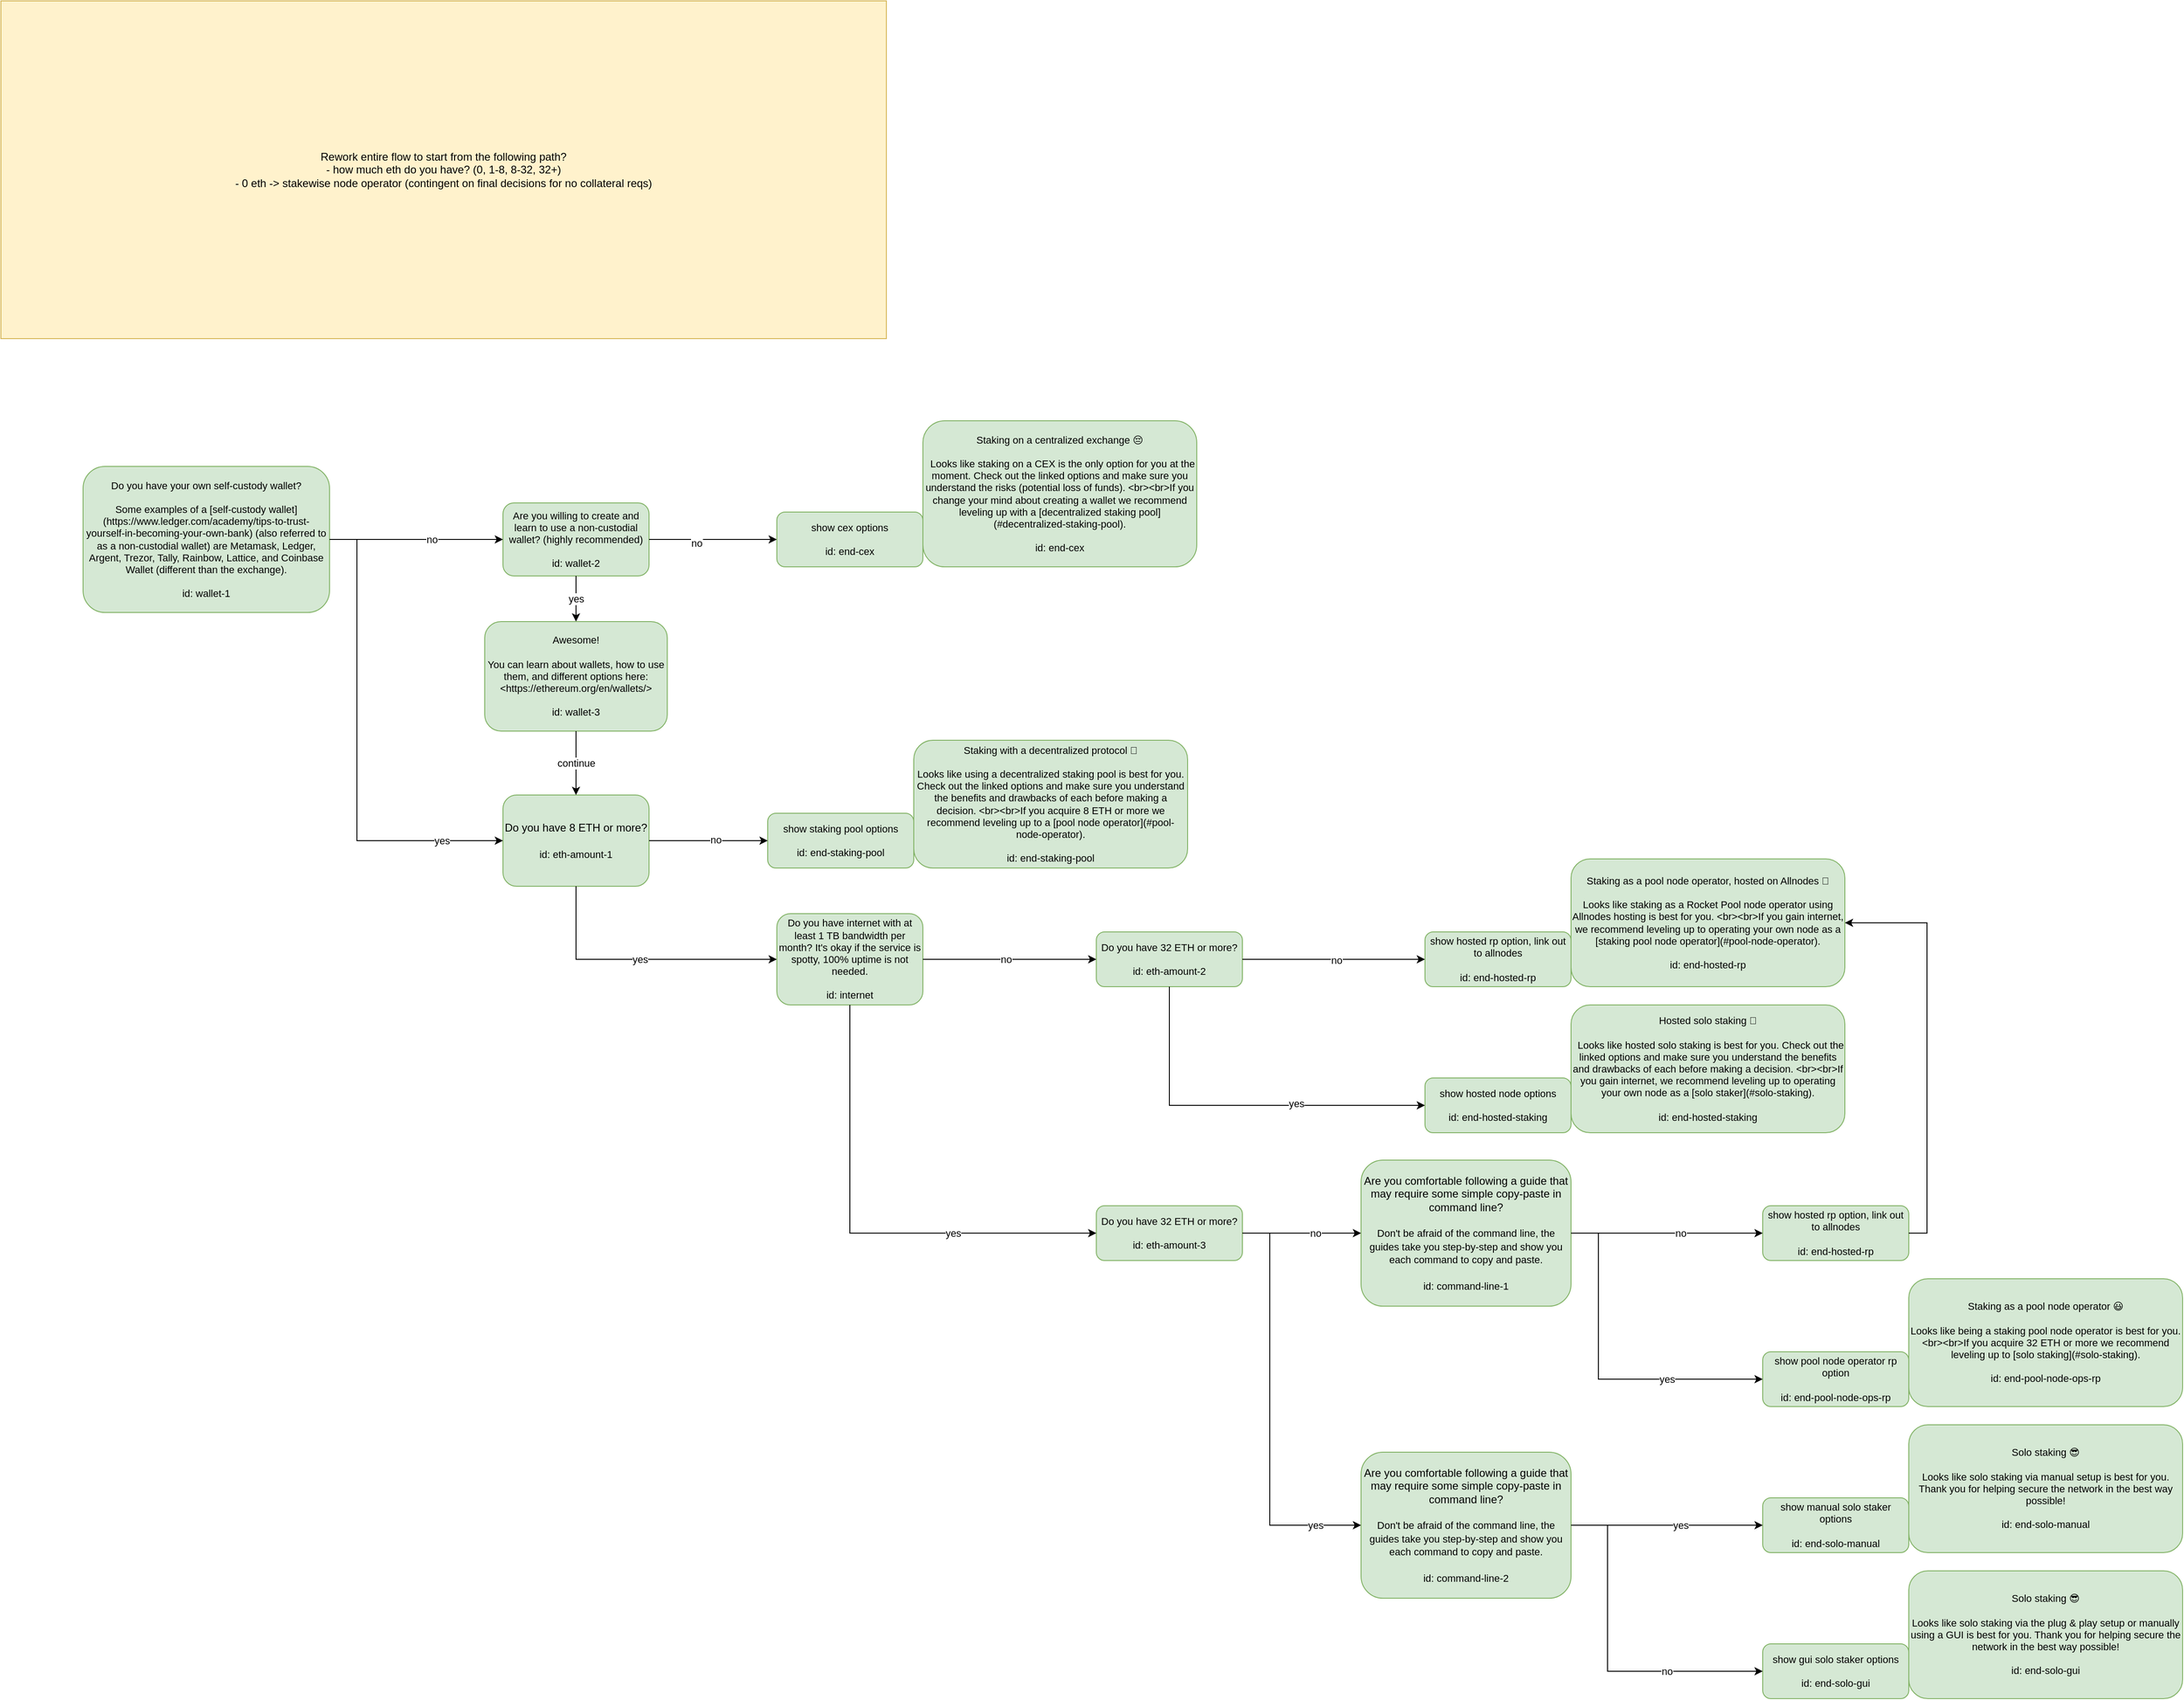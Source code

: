 <mxfile version="21.1.8" type="device" pages="4">
  <diagram id="zngo-VSpG_acJQQSFRv2" name="v3?-hanni">
    <mxGraphModel dx="3392" dy="2794" grid="1" gridSize="10" guides="1" tooltips="1" connect="1" arrows="1" fold="1" page="1" pageScale="1" pageWidth="827" pageHeight="1169" math="0" shadow="0">
      <root>
        <mxCell id="0" />
        <mxCell id="1" parent="0" />
        <mxCell id="TACk32oFRqwNkz21QU5p-1" value="&lt;div&gt;Do you have your own self-custody wallet?&lt;/div&gt;&lt;div&gt;&amp;nbsp; &lt;br&gt;Some examples of a [self-custody wallet](https://www.ledger.com/academy/tips-to-trust-yourself-in-becoming-your-own-bank) (also referred to as a non-custodial wallet) are Metamask, Ledger, Argent, Trezor, Tally, Rainbow, Lattice, and Coinbase Wallet (different than the exchange).&lt;/div&gt;&lt;br style=&quot;border-color: var(--border-color);&quot;&gt;id: wallet-1" style="rounded=1;whiteSpace=wrap;html=1;fontSize=11;fillColor=#d5e8d4;strokeColor=#82b366;" parent="1" vertex="1">
          <mxGeometry x="-160" y="50" width="270" height="160" as="geometry" />
        </mxCell>
        <mxCell id="I13kywNQLHENPPzqToaS-1" value="Are you willing to create and learn to use a non-custodial wallet? (highly recommended)&lt;br&gt;&lt;br&gt;id: wallet-2" style="rounded=1;whiteSpace=wrap;html=1;fontSize=11;fillColor=#d5e8d4;strokeColor=#82b366;" parent="1" vertex="1">
          <mxGeometry x="300" y="90" width="160" height="80" as="geometry" />
        </mxCell>
        <mxCell id="I13kywNQLHENPPzqToaS-2" value="&lt;font style=&quot;&quot;&gt;Are you comfortable following a guide that may require some simple copy-paste in command line?&lt;br&gt;&lt;br&gt;&lt;span style=&quot;font-size: 11px;&quot;&gt;Don&#39;t be afraid of the command line, the guides take you step-by-step and show you each command to copy and paste.&lt;/span&gt;&lt;br&gt;&lt;br&gt;&lt;span style=&quot;font-size: 11px;&quot;&gt;id: command-line-1&lt;/span&gt;&lt;br&gt;&lt;/font&gt;" style="rounded=1;whiteSpace=wrap;html=1;fillColor=#d5e8d4;strokeColor=#82b366;" parent="1" vertex="1">
          <mxGeometry x="1240" y="810" width="230" height="160" as="geometry" />
        </mxCell>
        <mxCell id="I13kywNQLHENPPzqToaS-3" value="Do you have 8 ETH or more?&lt;br&gt;&lt;br&gt;&lt;span style=&quot;font-size: 11px;&quot;&gt;id: eth-amount-1&lt;/span&gt;" style="rounded=1;whiteSpace=wrap;html=1;fillColor=#d5e8d4;strokeColor=#82b366;" parent="1" vertex="1">
          <mxGeometry x="300" y="410" width="160" height="100" as="geometry" />
        </mxCell>
        <mxCell id="I13kywNQLHENPPzqToaS-4" value="" style="endArrow=none;html=1;rounded=0;entryX=1;entryY=0.5;entryDx=0;entryDy=0;exitX=0;exitY=0.5;exitDx=0;exitDy=0;strokeColor=default;endFill=0;startArrow=classic;startFill=1;" parent="1" source="I13kywNQLHENPPzqToaS-1" target="TACk32oFRqwNkz21QU5p-1" edge="1">
          <mxGeometry width="50" height="50" relative="1" as="geometry">
            <mxPoint x="390" y="280" as="sourcePoint" />
            <mxPoint x="440" y="230" as="targetPoint" />
          </mxGeometry>
        </mxCell>
        <mxCell id="I13kywNQLHENPPzqToaS-7" value="no" style="edgeLabel;html=1;align=center;verticalAlign=middle;resizable=0;points=[];" parent="I13kywNQLHENPPzqToaS-4" connectable="0" vertex="1">
          <mxGeometry x="-0.183" y="2" relative="1" as="geometry">
            <mxPoint x="-1" y="-2" as="offset" />
          </mxGeometry>
        </mxCell>
        <mxCell id="I13kywNQLHENPPzqToaS-6" value="" style="endArrow=classic;html=1;rounded=0;exitX=1;exitY=0.5;exitDx=0;exitDy=0;entryX=0;entryY=0.5;entryDx=0;entryDy=0;startArrow=none;startFill=0;endFill=1;" parent="1" source="TACk32oFRqwNkz21QU5p-1" target="I13kywNQLHENPPzqToaS-3" edge="1">
          <mxGeometry width="50" height="50" relative="1" as="geometry">
            <mxPoint x="120" y="210" as="sourcePoint" />
            <mxPoint x="240" y="400" as="targetPoint" />
            <Array as="points">
              <mxPoint x="140" y="130" />
              <mxPoint x="140" y="460" />
            </Array>
          </mxGeometry>
        </mxCell>
        <mxCell id="I13kywNQLHENPPzqToaS-9" value="yes" style="edgeLabel;html=1;align=center;verticalAlign=middle;resizable=0;points=[];" parent="I13kywNQLHENPPzqToaS-6" connectable="0" vertex="1">
          <mxGeometry x="0.808" y="-4" relative="1" as="geometry">
            <mxPoint x="-17" y="-4" as="offset" />
          </mxGeometry>
        </mxCell>
        <mxCell id="6pw9NzP1Xm-b0SNprD7F-1" value="show staking pool options&lt;br&gt;&lt;br&gt;id: end-staking-pool" style="rounded=1;whiteSpace=wrap;html=1;fontSize=11;fillColor=#d5e8d4;strokeColor=#82b366;" parent="1" vertex="1">
          <mxGeometry x="590" y="430" width="160" height="60" as="geometry" />
        </mxCell>
        <mxCell id="6pw9NzP1Xm-b0SNprD7F-4" value="Do you have internet with at least 1 TB bandwidth per month? It&#39;s okay if the service is spotty, 100% uptime is not needed.&lt;br style=&quot;border-color: var(--border-color);&quot;&gt;&lt;br style=&quot;border-color: var(--border-color);&quot;&gt;id: internet" style="rounded=1;whiteSpace=wrap;html=1;fontSize=11;fillColor=#d5e8d4;strokeColor=#82b366;" parent="1" vertex="1">
          <mxGeometry x="600" y="540" width="160" height="100" as="geometry" />
        </mxCell>
        <mxCell id="6pw9NzP1Xm-b0SNprD7F-5" value="" style="endArrow=classic;html=1;rounded=0;exitX=1;exitY=0.5;exitDx=0;exitDy=0;entryX=0;entryY=0.5;entryDx=0;entryDy=0;endFill=1;" parent="1" source="I13kywNQLHENPPzqToaS-3" target="6pw9NzP1Xm-b0SNprD7F-1" edge="1">
          <mxGeometry width="50" height="50" relative="1" as="geometry">
            <mxPoint x="630" y="380" as="sourcePoint" />
            <mxPoint x="680" y="330" as="targetPoint" />
          </mxGeometry>
        </mxCell>
        <mxCell id="6pw9NzP1Xm-b0SNprD7F-7" value="no" style="edgeLabel;html=1;align=center;verticalAlign=middle;resizable=0;points=[];" parent="6pw9NzP1Xm-b0SNprD7F-5" connectable="0" vertex="1">
          <mxGeometry x="0.123" y="2" relative="1" as="geometry">
            <mxPoint y="1" as="offset" />
          </mxGeometry>
        </mxCell>
        <mxCell id="6pw9NzP1Xm-b0SNprD7F-9" value="Do you have 32 ETH or more?&lt;br&gt;&lt;br&gt;id: eth-amount-2" style="rounded=1;whiteSpace=wrap;html=1;fontSize=11;fillColor=#d5e8d4;strokeColor=#82b366;" parent="1" vertex="1">
          <mxGeometry x="950" y="560" width="160" height="60" as="geometry" />
        </mxCell>
        <mxCell id="6pw9NzP1Xm-b0SNprD7F-10" value="" style="endArrow=classic;html=1;rounded=0;exitX=1;exitY=0.5;exitDx=0;exitDy=0;entryX=0;entryY=0.5;entryDx=0;entryDy=0;endFill=1;" parent="1" source="6pw9NzP1Xm-b0SNprD7F-4" target="6pw9NzP1Xm-b0SNprD7F-9" edge="1">
          <mxGeometry width="50" height="50" relative="1" as="geometry">
            <mxPoint x="1430" y="660" as="sourcePoint" />
            <mxPoint x="1480" y="610" as="targetPoint" />
          </mxGeometry>
        </mxCell>
        <mxCell id="6pw9NzP1Xm-b0SNprD7F-13" value="no" style="edgeLabel;html=1;align=center;verticalAlign=middle;resizable=0;points=[];" parent="6pw9NzP1Xm-b0SNprD7F-10" connectable="0" vertex="1">
          <mxGeometry x="0.027" relative="1" as="geometry">
            <mxPoint x="-7" as="offset" />
          </mxGeometry>
        </mxCell>
        <mxCell id="6pw9NzP1Xm-b0SNprD7F-16" value="show cex options&lt;br&gt;&lt;br&gt;id: end-cex" style="rounded=1;whiteSpace=wrap;html=1;fontSize=11;fillColor=#d5e8d4;strokeColor=#82b366;" parent="1" vertex="1">
          <mxGeometry x="600" y="100" width="160" height="60" as="geometry" />
        </mxCell>
        <mxCell id="6pw9NzP1Xm-b0SNprD7F-17" value="" style="endArrow=classic;html=1;rounded=0;exitX=1;exitY=0.5;exitDx=0;exitDy=0;startArrow=none;startFill=0;endFill=1;" parent="1" source="I13kywNQLHENPPzqToaS-1" target="6pw9NzP1Xm-b0SNprD7F-16" edge="1">
          <mxGeometry width="50" height="50" relative="1" as="geometry">
            <mxPoint x="730" y="120" as="sourcePoint" />
            <mxPoint x="780" y="70" as="targetPoint" />
          </mxGeometry>
        </mxCell>
        <mxCell id="6pw9NzP1Xm-b0SNprD7F-18" value="no" style="edgeLabel;html=1;align=center;verticalAlign=middle;resizable=0;points=[];" parent="6pw9NzP1Xm-b0SNprD7F-17" connectable="0" vertex="1">
          <mxGeometry x="-0.267" y="-4" relative="1" as="geometry">
            <mxPoint as="offset" />
          </mxGeometry>
        </mxCell>
        <mxCell id="6pw9NzP1Xm-b0SNprD7F-19" value="yes" style="endArrow=classic;html=1;rounded=0;exitX=0.5;exitY=1;exitDx=0;exitDy=0;startArrow=none;startFill=0;endFill=1;entryX=0.5;entryY=0;entryDx=0;entryDy=0;" parent="1" source="I13kywNQLHENPPzqToaS-1" target="qUaZXzvw1YXDb_sVafYE-1" edge="1">
          <mxGeometry width="50" height="50" relative="1" as="geometry">
            <mxPoint x="730" y="120" as="sourcePoint" />
            <mxPoint x="780" y="70" as="targetPoint" />
          </mxGeometry>
        </mxCell>
        <mxCell id="6pw9NzP1Xm-b0SNprD7F-22" value="yes" style="endArrow=classic;html=1;rounded=0;exitX=0.5;exitY=1;exitDx=0;exitDy=0;entryX=0;entryY=0.5;entryDx=0;entryDy=0;" parent="1" source="I13kywNQLHENPPzqToaS-3" target="6pw9NzP1Xm-b0SNprD7F-4" edge="1">
          <mxGeometry width="50" height="50" relative="1" as="geometry">
            <mxPoint x="740" y="410" as="sourcePoint" />
            <mxPoint x="790" y="360" as="targetPoint" />
            <Array as="points">
              <mxPoint x="380" y="590" />
            </Array>
          </mxGeometry>
        </mxCell>
        <mxCell id="6pw9NzP1Xm-b0SNprD7F-23" value="show hosted rp option, link out to allnodes&lt;br style=&quot;border-color: var(--border-color);&quot;&gt;&lt;br&gt;id: end-hosted-rp" style="rounded=1;whiteSpace=wrap;html=1;fontSize=11;fillColor=#d5e8d4;strokeColor=#82b366;" parent="1" vertex="1">
          <mxGeometry x="1310" y="560" width="160" height="60" as="geometry" />
        </mxCell>
        <mxCell id="6pw9NzP1Xm-b0SNprD7F-24" value="" style="endArrow=classic;html=1;rounded=0;exitX=1;exitY=0.5;exitDx=0;exitDy=0;entryX=0;entryY=0.5;entryDx=0;entryDy=0;endFill=1;" parent="1" source="6pw9NzP1Xm-b0SNprD7F-9" target="6pw9NzP1Xm-b0SNprD7F-23" edge="1">
          <mxGeometry width="50" height="50" relative="1" as="geometry">
            <mxPoint x="1120" y="620" as="sourcePoint" />
            <mxPoint x="1320" y="620" as="targetPoint" />
          </mxGeometry>
        </mxCell>
        <mxCell id="6pw9NzP1Xm-b0SNprD7F-25" value="no" style="edgeLabel;html=1;align=center;verticalAlign=middle;resizable=0;points=[];" parent="6pw9NzP1Xm-b0SNprD7F-24" connectable="0" vertex="1">
          <mxGeometry x="0.027" relative="1" as="geometry">
            <mxPoint y="1" as="offset" />
          </mxGeometry>
        </mxCell>
        <mxCell id="6pw9NzP1Xm-b0SNprD7F-26" value="show hosted node options&lt;br&gt;&lt;br&gt;id: end-hosted-staking" style="rounded=1;whiteSpace=wrap;html=1;fontSize=11;fillColor=#d5e8d4;strokeColor=#82b366;" parent="1" vertex="1">
          <mxGeometry x="1310" y="720" width="160" height="60" as="geometry" />
        </mxCell>
        <mxCell id="6pw9NzP1Xm-b0SNprD7F-27" value="" style="endArrow=classic;html=1;rounded=0;exitX=0.5;exitY=1;exitDx=0;exitDy=0;entryX=0;entryY=0.5;entryDx=0;entryDy=0;endFill=1;" parent="1" source="6pw9NzP1Xm-b0SNprD7F-9" target="6pw9NzP1Xm-b0SNprD7F-26" edge="1">
          <mxGeometry width="50" height="50" relative="1" as="geometry">
            <mxPoint x="1130" y="600" as="sourcePoint" />
            <mxPoint x="1320" y="600" as="targetPoint" />
            <Array as="points">
              <mxPoint x="1030" y="750" />
            </Array>
          </mxGeometry>
        </mxCell>
        <mxCell id="6pw9NzP1Xm-b0SNprD7F-29" value="yes" style="edgeLabel;html=1;align=center;verticalAlign=middle;resizable=0;points=[];" parent="6pw9NzP1Xm-b0SNprD7F-27" connectable="0" vertex="1">
          <mxGeometry x="0.312" y="2" relative="1" as="geometry">
            <mxPoint as="offset" />
          </mxGeometry>
        </mxCell>
        <mxCell id="6pw9NzP1Xm-b0SNprD7F-30" value="Do you have 32 ETH or more?&lt;br&gt;&lt;br&gt;id: eth-amount-3" style="rounded=1;whiteSpace=wrap;html=1;fontSize=11;fillColor=#d5e8d4;strokeColor=#82b366;" parent="1" vertex="1">
          <mxGeometry x="950" y="860" width="160" height="60" as="geometry" />
        </mxCell>
        <mxCell id="6pw9NzP1Xm-b0SNprD7F-31" value="" style="endArrow=classic;html=1;rounded=0;exitX=0.5;exitY=1;exitDx=0;exitDy=0;entryX=0;entryY=0.5;entryDx=0;entryDy=0;endFill=1;" parent="1" source="6pw9NzP1Xm-b0SNprD7F-4" target="6pw9NzP1Xm-b0SNprD7F-30" edge="1">
          <mxGeometry width="50" height="50" relative="1" as="geometry">
            <mxPoint x="690" y="740" as="sourcePoint" />
            <mxPoint x="890" y="740" as="targetPoint" />
            <Array as="points">
              <mxPoint x="680" y="890" />
            </Array>
          </mxGeometry>
        </mxCell>
        <mxCell id="6pw9NzP1Xm-b0SNprD7F-32" value="yes" style="edgeLabel;html=1;align=center;verticalAlign=middle;resizable=0;points=[];" parent="6pw9NzP1Xm-b0SNprD7F-31" connectable="0" vertex="1">
          <mxGeometry x="0.027" relative="1" as="geometry">
            <mxPoint x="96" as="offset" />
          </mxGeometry>
        </mxCell>
        <mxCell id="6pw9NzP1Xm-b0SNprD7F-35" value="&lt;font style=&quot;&quot;&gt;Are you comfortable following a guide that may require some simple copy-paste in command line?&lt;br&gt;&lt;br&gt;&lt;span style=&quot;font-size: 11px;&quot;&gt;Don&#39;t be afraid of the command line, the guides take you step-by-step and show you each command to copy and paste.&lt;/span&gt;&lt;br&gt;&lt;br&gt;&lt;span style=&quot;font-size: 11px;&quot;&gt;id: command-line-2&lt;/span&gt;&lt;br&gt;&lt;/font&gt;" style="rounded=1;whiteSpace=wrap;html=1;fillColor=#d5e8d4;strokeColor=#82b366;" parent="1" vertex="1">
          <mxGeometry x="1240" y="1130" width="230" height="160" as="geometry" />
        </mxCell>
        <mxCell id="6pw9NzP1Xm-b0SNprD7F-36" value="no" style="endArrow=classic;html=1;rounded=0;exitX=1;exitY=0.5;exitDx=0;exitDy=0;entryX=0;entryY=0.5;entryDx=0;entryDy=0;" parent="1" source="6pw9NzP1Xm-b0SNprD7F-30" target="I13kywNQLHENPPzqToaS-2" edge="1">
          <mxGeometry x="0.231" width="50" height="50" relative="1" as="geometry">
            <mxPoint x="1100" y="820" as="sourcePoint" />
            <mxPoint x="1150" y="770" as="targetPoint" />
            <mxPoint as="offset" />
          </mxGeometry>
        </mxCell>
        <mxCell id="6pw9NzP1Xm-b0SNprD7F-37" value="show hosted rp option, link out to allnodes&lt;br style=&quot;border-color: var(--border-color);&quot;&gt;&lt;br style=&quot;border-color: var(--border-color);&quot;&gt;id: end-hosted-rp" style="rounded=1;whiteSpace=wrap;html=1;fontSize=11;fillColor=#d5e8d4;strokeColor=#82b366;" parent="1" vertex="1">
          <mxGeometry x="1680" y="860" width="160" height="60" as="geometry" />
        </mxCell>
        <mxCell id="6pw9NzP1Xm-b0SNprD7F-38" value="no" style="endArrow=classic;html=1;rounded=0;exitX=1;exitY=0.5;exitDx=0;exitDy=0;entryX=0;entryY=0.5;entryDx=0;entryDy=0;" parent="1" source="I13kywNQLHENPPzqToaS-2" target="6pw9NzP1Xm-b0SNprD7F-37" edge="1">
          <mxGeometry x="0.143" width="50" height="50" relative="1" as="geometry">
            <mxPoint x="1454" y="950" as="sourcePoint" />
            <mxPoint x="1654" y="950" as="targetPoint" />
            <Array as="points">
              <mxPoint x="1590" y="890" />
            </Array>
            <mxPoint as="offset" />
          </mxGeometry>
        </mxCell>
        <mxCell id="6pw9NzP1Xm-b0SNprD7F-39" value="show pool node operator rp option&lt;br&gt;&lt;br&gt;id: end-pool-node-ops-rp" style="rounded=1;whiteSpace=wrap;html=1;fontSize=11;fillColor=#d5e8d4;strokeColor=#82b366;" parent="1" vertex="1">
          <mxGeometry x="1680" y="1020" width="160" height="60" as="geometry" />
        </mxCell>
        <mxCell id="6pw9NzP1Xm-b0SNprD7F-40" value="yes" style="endArrow=classic;html=1;rounded=0;exitX=1;exitY=0.5;exitDx=0;exitDy=0;entryX=0;entryY=0.5;entryDx=0;entryDy=0;" parent="1" source="I13kywNQLHENPPzqToaS-2" target="6pw9NzP1Xm-b0SNprD7F-39" edge="1">
          <mxGeometry x="0.438" width="50" height="50" relative="1" as="geometry">
            <mxPoint x="1480" y="900" as="sourcePoint" />
            <mxPoint x="1690" y="900" as="targetPoint" />
            <Array as="points">
              <mxPoint x="1500" y="890" />
              <mxPoint x="1500" y="1050" />
            </Array>
            <mxPoint x="-1" as="offset" />
          </mxGeometry>
        </mxCell>
        <mxCell id="6pw9NzP1Xm-b0SNprD7F-41" value="yes" style="endArrow=classic;html=1;rounded=0;entryX=0;entryY=0.5;entryDx=0;entryDy=0;" parent="1" target="6pw9NzP1Xm-b0SNprD7F-35" edge="1">
          <mxGeometry x="0.778" width="50" height="50" relative="1" as="geometry">
            <mxPoint x="1110" y="890" as="sourcePoint" />
            <mxPoint x="1320" y="900" as="targetPoint" />
            <Array as="points">
              <mxPoint x="1140" y="890" />
              <mxPoint x="1140" y="1210" />
            </Array>
            <mxPoint as="offset" />
          </mxGeometry>
        </mxCell>
        <mxCell id="6pw9NzP1Xm-b0SNprD7F-42" value="show gui solo staker options&lt;br&gt;&lt;br&gt;id: end-solo-gui" style="rounded=1;whiteSpace=wrap;html=1;fontSize=11;fillColor=#d5e8d4;strokeColor=#82b366;" parent="1" vertex="1">
          <mxGeometry x="1680" y="1340" width="160" height="60" as="geometry" />
        </mxCell>
        <mxCell id="6pw9NzP1Xm-b0SNprD7F-43" value="show manual solo staker options&lt;br&gt;&lt;br&gt;id: end-solo-manual" style="rounded=1;whiteSpace=wrap;html=1;fontSize=11;fillColor=#d5e8d4;strokeColor=#82b366;" parent="1" vertex="1">
          <mxGeometry x="1680" y="1180" width="160" height="60" as="geometry" />
        </mxCell>
        <mxCell id="6pw9NzP1Xm-b0SNprD7F-44" value="no" style="endArrow=classic;html=1;rounded=0;exitX=1;exitY=0.5;exitDx=0;exitDy=0;entryX=0;entryY=0.5;entryDx=0;entryDy=0;" parent="1" source="6pw9NzP1Xm-b0SNprD7F-35" target="6pw9NzP1Xm-b0SNprD7F-42" edge="1">
          <mxGeometry x="0.431" width="50" height="50" relative="1" as="geometry">
            <mxPoint x="1480" y="1210" as="sourcePoint" />
            <mxPoint x="1640" y="1320" as="targetPoint" />
            <Array as="points">
              <mxPoint x="1510" y="1210" />
              <mxPoint x="1510" y="1370" />
            </Array>
            <mxPoint as="offset" />
          </mxGeometry>
        </mxCell>
        <mxCell id="6pw9NzP1Xm-b0SNprD7F-45" value="yes" style="endArrow=classic;html=1;rounded=0;exitX=1;exitY=0.5;exitDx=0;exitDy=0;entryX=0;entryY=0.5;entryDx=0;entryDy=0;" parent="1" source="6pw9NzP1Xm-b0SNprD7F-35" target="6pw9NzP1Xm-b0SNprD7F-43" edge="1">
          <mxGeometry x="0.143" width="50" height="50" relative="1" as="geometry">
            <mxPoint x="1490" y="1180" as="sourcePoint" />
            <mxPoint x="1700" y="1180" as="targetPoint" />
            <Array as="points" />
            <mxPoint as="offset" />
          </mxGeometry>
        </mxCell>
        <mxCell id="qUaZXzvw1YXDb_sVafYE-1" value="Awesome!&lt;br&gt;&lt;br&gt;You can learn about wallets, how to use them, and different options here: &amp;lt;https://ethereum.org/en/wallets/&amp;gt;&lt;br&gt;&lt;br&gt;id: wallet-3" style="rounded=1;whiteSpace=wrap;html=1;fontSize=11;fillColor=#d5e8d4;strokeColor=#82b366;" parent="1" vertex="1">
          <mxGeometry x="280" y="220" width="200" height="120" as="geometry" />
        </mxCell>
        <mxCell id="qUaZXzvw1YXDb_sVafYE-2" value="continue" style="endArrow=classic;html=1;rounded=0;exitX=0.5;exitY=1;exitDx=0;exitDy=0;startArrow=none;startFill=0;endFill=1;entryX=0.5;entryY=0;entryDx=0;entryDy=0;" parent="1" source="qUaZXzvw1YXDb_sVafYE-1" target="I13kywNQLHENPPzqToaS-3" edge="1">
          <mxGeometry width="50" height="50" relative="1" as="geometry">
            <mxPoint x="390" y="260" as="sourcePoint" />
            <mxPoint x="390" y="300" as="targetPoint" />
          </mxGeometry>
        </mxCell>
        <mxCell id="15XEEbiEufHv5r1H-tuE-1" value="&lt;div&gt;Staking on a centralized exchange 😔&lt;br&gt;&lt;br&gt;&lt;/div&gt;&lt;div&gt;&amp;nbsp; Looks like staking on a CEX is the only option for you at the moment. Check out the linked options and make sure you understand the risks (potential loss of funds). &amp;lt;br&amp;gt;&amp;lt;br&amp;gt;If you change your mind about creating a wallet we recommend leveling up with a [decentralized staking pool](#decentralized-staking-pool).&lt;/div&gt;&lt;br&gt;id: end-cex" style="rounded=1;whiteSpace=wrap;html=1;fontSize=11;fillColor=#d5e8d4;strokeColor=#82b366;" parent="1" vertex="1">
          <mxGeometry x="760" width="300" height="160" as="geometry" />
        </mxCell>
        <mxCell id="15XEEbiEufHv5r1H-tuE-3" value="Staking with a decentralized protocol 🙂&lt;br&gt;&lt;br&gt;Looks like using a decentralized staking pool is best for you. Check out the linked options and make sure you understand the benefits and drawbacks of each before making a decision. &amp;lt;br&amp;gt;&amp;lt;br&amp;gt;If you acquire 8 ETH or more we recommend leveling up to a [pool node operator](#pool-node-operator).&lt;br&gt;&lt;br&gt;id: end-staking-pool" style="rounded=1;whiteSpace=wrap;html=1;fontSize=11;fillColor=#d5e8d4;strokeColor=#82b366;" parent="1" vertex="1">
          <mxGeometry x="750" y="350" width="300" height="140" as="geometry" />
        </mxCell>
        <mxCell id="15XEEbiEufHv5r1H-tuE-5" value="&lt;div&gt;&lt;div&gt;Staking as a pool node operator, hosted on Allnodes 🙂&lt;/div&gt;&lt;div&gt;&amp;nbsp; &lt;br&gt;Looks like staking as a Rocket Pool node operator using Allnodes hosting is best for you. &amp;lt;br&amp;gt;&amp;lt;br&amp;gt;If you gain internet, we recommend leveling up to operating your own node as a [staking pool node operator](#pool-node-operator).&lt;/div&gt;&lt;/div&gt;&lt;br&gt;id: end-hosted-rp" style="rounded=1;whiteSpace=wrap;html=1;fontSize=11;fillColor=#d5e8d4;strokeColor=#82b366;" parent="1" vertex="1">
          <mxGeometry x="1470" y="480" width="300" height="140" as="geometry" />
        </mxCell>
        <mxCell id="15XEEbiEufHv5r1H-tuE-6" value="&lt;div&gt;Hosted solo staking 🙂&lt;br&gt;&lt;br&gt;&lt;/div&gt;&lt;div&gt;&amp;nbsp; Looks like hosted solo staking is best for you. Check out the linked options and make sure you understand the benefits and drawbacks of each before making a decision. &amp;lt;br&amp;gt;&amp;lt;br&amp;gt;If you gain internet, we recommend leveling up to operating your own node as a [solo staker](#solo-staking).&lt;/div&gt;&lt;br style=&quot;border-color: var(--border-color);&quot;&gt;id: end-hosted-staking" style="rounded=1;whiteSpace=wrap;html=1;fontSize=11;fillColor=#d5e8d4;strokeColor=#82b366;" parent="1" vertex="1">
          <mxGeometry x="1470" y="640" width="300" height="140" as="geometry" />
        </mxCell>
        <mxCell id="15XEEbiEufHv5r1H-tuE-7" value="Staking as a pool node operator 😃&lt;br&gt;&lt;br&gt;Looks like being a staking pool node operator is best for you. &amp;lt;br&amp;gt;&amp;lt;br&amp;gt;If you acquire 32 ETH or more we recommend leveling up to [solo staking](#solo-staking).&lt;br&gt;&lt;br&gt;id: end-pool-node-ops-rp" style="rounded=1;whiteSpace=wrap;html=1;fontSize=11;fillColor=#d5e8d4;strokeColor=#82b366;" parent="1" vertex="1">
          <mxGeometry x="1840" y="940" width="300" height="140" as="geometry" />
        </mxCell>
        <mxCell id="15XEEbiEufHv5r1H-tuE-8" value="Solo staking 😎&lt;br&gt;&lt;br&gt;Looks like solo staking via manual setup is best for you. Thank you for helping secure the network in the best way possible!&lt;br&gt;&lt;br&gt;id: end-solo-manual" style="rounded=1;whiteSpace=wrap;html=1;fontSize=11;fillColor=#d5e8d4;strokeColor=#82b366;" parent="1" vertex="1">
          <mxGeometry x="1840" y="1100" width="300" height="140" as="geometry" />
        </mxCell>
        <mxCell id="15XEEbiEufHv5r1H-tuE-9" value="Solo staking 😎&lt;br&gt;&lt;br&gt;Looks like solo staking via the plug &amp;amp; play setup or manually using a GUI is best for you. Thank you for helping secure the network in the best way possible!&lt;br&gt;&lt;br&gt;id: end-solo-gui" style="rounded=1;whiteSpace=wrap;html=1;fontSize=11;fillColor=#d5e8d4;strokeColor=#82b366;" parent="1" vertex="1">
          <mxGeometry x="1840" y="1260" width="300" height="140" as="geometry" />
        </mxCell>
        <mxCell id="hariaMC7fSC4ariykrxP-1" value="" style="endArrow=classic;html=1;rounded=0;entryX=1;entryY=0.5;entryDx=0;entryDy=0;exitX=1;exitY=0.5;exitDx=0;exitDy=0;" parent="1" source="6pw9NzP1Xm-b0SNprD7F-37" target="15XEEbiEufHv5r1H-tuE-5" edge="1">
          <mxGeometry width="50" height="50" relative="1" as="geometry">
            <mxPoint x="1710" y="830" as="sourcePoint" />
            <mxPoint x="1760" y="780" as="targetPoint" />
            <Array as="points">
              <mxPoint x="1860" y="890" />
              <mxPoint x="1860" y="550" />
            </Array>
          </mxGeometry>
        </mxCell>
        <mxCell id="hariaMC7fSC4ariykrxP-6" value="Rework entire flow to start from the following path?&lt;br&gt;- how much eth do you have? (0, 1-8, 8-32, 32+)&lt;br&gt;- 0 eth -&amp;gt; stakewise node operator (contingent on final decisions for no collateral reqs)" style="rounded=0;whiteSpace=wrap;html=1;fillColor=#fff2cc;strokeColor=#d6b656;" parent="1" vertex="1">
          <mxGeometry x="-250" y="-460" width="970" height="370" as="geometry" />
        </mxCell>
      </root>
    </mxGraphModel>
  </diagram>
  <diagram name="v2-hanni" id="K_TlFxhsMX99NVXX03cM">
    <mxGraphModel grid="1" page="1" gridSize="10" guides="1" tooltips="1" connect="1" arrows="1" fold="1" pageScale="1" pageWidth="827" pageHeight="1169" math="0" shadow="0">
      <root>
        <mxCell id="bqb4LbpJnA1JNbB-h4e3-0" />
        <mxCell id="bqb4LbpJnA1JNbB-h4e3-1" parent="bqb4LbpJnA1JNbB-h4e3-0" />
        <mxCell id="bqb4LbpJnA1JNbB-h4e3-2" value="&lt;div&gt;Do you have your own self-custody wallet?&lt;/div&gt;&lt;div&gt;&amp;nbsp; &lt;br&gt;Some examples of a [self-custody wallet](https://www.ledger.com/academy/tips-to-trust-yourself-in-becoming-your-own-bank) (also referred to as a non-custodial wallet) are Metamask, Ledger, Argent, Trezor, Tally, Rainbow, Lattice, and Coinbase Wallet (different than the exchange).&lt;/div&gt;&lt;br style=&quot;border-color: var(--border-color);&quot;&gt;id: wallet-1" style="rounded=1;whiteSpace=wrap;html=1;fontSize=11;fillColor=#d5e8d4;strokeColor=#82b366;" parent="bqb4LbpJnA1JNbB-h4e3-1" vertex="1">
          <mxGeometry x="-160" y="50" width="270" height="160" as="geometry" />
        </mxCell>
        <mxCell id="bqb4LbpJnA1JNbB-h4e3-3" value="Are you willing to create and learn to use a non-custodial wallet? (highly recommended)&lt;br&gt;&lt;br&gt;id: wallet-2" style="rounded=1;whiteSpace=wrap;html=1;fontSize=11;fillColor=#d5e8d4;strokeColor=#82b366;" parent="bqb4LbpJnA1JNbB-h4e3-1" vertex="1">
          <mxGeometry x="300" y="90" width="160" height="80" as="geometry" />
        </mxCell>
        <mxCell id="bqb4LbpJnA1JNbB-h4e3-4" value="&lt;font style=&quot;&quot;&gt;Are you comfortable following a guide that may require some simple copy-paste in command line?&lt;br&gt;&lt;br&gt;&lt;span style=&quot;font-size: 11px;&quot;&gt;Don&#39;t be afraid of the command line, the guides take you step-by-step and show you each command to copy and paste.&lt;/span&gt;&lt;br&gt;&lt;br&gt;&lt;span style=&quot;font-size: 11px;&quot;&gt;id: command-line-1&lt;/span&gt;&lt;br&gt;&lt;/font&gt;" style="rounded=1;whiteSpace=wrap;html=1;fillColor=#d5e8d4;strokeColor=#82b366;" parent="bqb4LbpJnA1JNbB-h4e3-1" vertex="1">
          <mxGeometry x="1240" y="810" width="230" height="160" as="geometry" />
        </mxCell>
        <mxCell id="bqb4LbpJnA1JNbB-h4e3-5" value="Do you have 10.4 ETH or more?&lt;br&gt;&lt;br&gt;&lt;span style=&quot;font-size: 11px;&quot;&gt;id: eth-amount-1&lt;/span&gt;" style="rounded=1;whiteSpace=wrap;html=1;fillColor=#d5e8d4;strokeColor=#82b366;" parent="bqb4LbpJnA1JNbB-h4e3-1" vertex="1">
          <mxGeometry x="300" y="410" width="160" height="100" as="geometry" />
        </mxCell>
        <mxCell id="bqb4LbpJnA1JNbB-h4e3-6" value="" style="endArrow=none;html=1;rounded=0;entryX=1;entryY=0.5;entryDx=0;entryDy=0;exitX=0;exitY=0.5;exitDx=0;exitDy=0;strokeColor=default;endFill=0;startArrow=classic;startFill=1;" parent="bqb4LbpJnA1JNbB-h4e3-1" source="bqb4LbpJnA1JNbB-h4e3-3" target="bqb4LbpJnA1JNbB-h4e3-2" edge="1">
          <mxGeometry width="50" height="50" relative="1" as="geometry">
            <mxPoint x="390" y="280" as="sourcePoint" />
            <mxPoint x="440" y="230" as="targetPoint" />
          </mxGeometry>
        </mxCell>
        <mxCell id="bqb4LbpJnA1JNbB-h4e3-7" value="no" style="edgeLabel;html=1;align=center;verticalAlign=middle;resizable=0;points=[];" parent="bqb4LbpJnA1JNbB-h4e3-6" connectable="0" vertex="1">
          <mxGeometry x="-0.183" y="2" relative="1" as="geometry">
            <mxPoint x="-1" y="-2" as="offset" />
          </mxGeometry>
        </mxCell>
        <mxCell id="bqb4LbpJnA1JNbB-h4e3-8" value="" style="endArrow=classic;html=1;rounded=0;exitX=1;exitY=0.5;exitDx=0;exitDy=0;entryX=0;entryY=0.5;entryDx=0;entryDy=0;startArrow=none;startFill=0;endFill=1;" parent="bqb4LbpJnA1JNbB-h4e3-1" source="bqb4LbpJnA1JNbB-h4e3-2" target="bqb4LbpJnA1JNbB-h4e3-5" edge="1">
          <mxGeometry width="50" height="50" relative="1" as="geometry">
            <mxPoint x="120" y="210" as="sourcePoint" />
            <mxPoint x="240" y="400" as="targetPoint" />
            <Array as="points">
              <mxPoint x="140" y="130" />
              <mxPoint x="140" y="460" />
            </Array>
          </mxGeometry>
        </mxCell>
        <mxCell id="bqb4LbpJnA1JNbB-h4e3-9" value="yes" style="edgeLabel;html=1;align=center;verticalAlign=middle;resizable=0;points=[];" parent="bqb4LbpJnA1JNbB-h4e3-8" connectable="0" vertex="1">
          <mxGeometry x="0.808" y="-4" relative="1" as="geometry">
            <mxPoint x="-17" y="-4" as="offset" />
          </mxGeometry>
        </mxCell>
        <mxCell id="bqb4LbpJnA1JNbB-h4e3-10" value="show staking pool options&lt;br&gt;&lt;br&gt;id: end-staking-pool" style="rounded=1;whiteSpace=wrap;html=1;fontSize=11;fillColor=#d5e8d4;strokeColor=#82b366;" parent="bqb4LbpJnA1JNbB-h4e3-1" vertex="1">
          <mxGeometry x="590" y="430" width="160" height="60" as="geometry" />
        </mxCell>
        <mxCell id="bqb4LbpJnA1JNbB-h4e3-11" value="Do you have internet with at least 1 TB bandwidth per month? It&#39;s okay if the service is spotty, 100% uptime is not needed.&lt;br style=&quot;border-color: var(--border-color);&quot;&gt;&lt;br style=&quot;border-color: var(--border-color);&quot;&gt;id: internet" style="rounded=1;whiteSpace=wrap;html=1;fontSize=11;fillColor=#d5e8d4;strokeColor=#82b366;" parent="bqb4LbpJnA1JNbB-h4e3-1" vertex="1">
          <mxGeometry x="600" y="540" width="160" height="100" as="geometry" />
        </mxCell>
        <mxCell id="bqb4LbpJnA1JNbB-h4e3-12" value="" style="endArrow=classic;html=1;rounded=0;exitX=1;exitY=0.5;exitDx=0;exitDy=0;entryX=0;entryY=0.5;entryDx=0;entryDy=0;endFill=1;" parent="bqb4LbpJnA1JNbB-h4e3-1" source="bqb4LbpJnA1JNbB-h4e3-5" target="bqb4LbpJnA1JNbB-h4e3-10" edge="1">
          <mxGeometry width="50" height="50" relative="1" as="geometry">
            <mxPoint x="630" y="380" as="sourcePoint" />
            <mxPoint x="680" y="330" as="targetPoint" />
          </mxGeometry>
        </mxCell>
        <mxCell id="bqb4LbpJnA1JNbB-h4e3-13" value="no" style="edgeLabel;html=1;align=center;verticalAlign=middle;resizable=0;points=[];" parent="bqb4LbpJnA1JNbB-h4e3-12" connectable="0" vertex="1">
          <mxGeometry x="0.123" y="2" relative="1" as="geometry">
            <mxPoint y="1" as="offset" />
          </mxGeometry>
        </mxCell>
        <mxCell id="bqb4LbpJnA1JNbB-h4e3-14" value="Do you have 32 ETH or more?&lt;br&gt;&lt;br&gt;id: eth-amount-2" style="rounded=1;whiteSpace=wrap;html=1;fontSize=11;fillColor=#d5e8d4;strokeColor=#82b366;" parent="bqb4LbpJnA1JNbB-h4e3-1" vertex="1">
          <mxGeometry x="950" y="560" width="160" height="60" as="geometry" />
        </mxCell>
        <mxCell id="bqb4LbpJnA1JNbB-h4e3-15" value="" style="endArrow=classic;html=1;rounded=0;exitX=1;exitY=0.5;exitDx=0;exitDy=0;entryX=0;entryY=0.5;entryDx=0;entryDy=0;endFill=1;" parent="bqb4LbpJnA1JNbB-h4e3-1" source="bqb4LbpJnA1JNbB-h4e3-11" target="bqb4LbpJnA1JNbB-h4e3-14" edge="1">
          <mxGeometry width="50" height="50" relative="1" as="geometry">
            <mxPoint x="1430" y="660" as="sourcePoint" />
            <mxPoint x="1480" y="610" as="targetPoint" />
          </mxGeometry>
        </mxCell>
        <mxCell id="bqb4LbpJnA1JNbB-h4e3-16" value="no" style="edgeLabel;html=1;align=center;verticalAlign=middle;resizable=0;points=[];" parent="bqb4LbpJnA1JNbB-h4e3-15" connectable="0" vertex="1">
          <mxGeometry x="0.027" relative="1" as="geometry">
            <mxPoint x="-7" as="offset" />
          </mxGeometry>
        </mxCell>
        <mxCell id="bqb4LbpJnA1JNbB-h4e3-17" value="show cex options&lt;br&gt;&lt;br&gt;id: end-cex" style="rounded=1;whiteSpace=wrap;html=1;fontSize=11;fillColor=#d5e8d4;strokeColor=#82b366;" parent="bqb4LbpJnA1JNbB-h4e3-1" vertex="1">
          <mxGeometry x="600" y="100" width="160" height="60" as="geometry" />
        </mxCell>
        <mxCell id="bqb4LbpJnA1JNbB-h4e3-18" value="" style="endArrow=classic;html=1;rounded=0;exitX=1;exitY=0.5;exitDx=0;exitDy=0;startArrow=none;startFill=0;endFill=1;" parent="bqb4LbpJnA1JNbB-h4e3-1" source="bqb4LbpJnA1JNbB-h4e3-3" target="bqb4LbpJnA1JNbB-h4e3-17" edge="1">
          <mxGeometry width="50" height="50" relative="1" as="geometry">
            <mxPoint x="730" y="120" as="sourcePoint" />
            <mxPoint x="780" y="70" as="targetPoint" />
          </mxGeometry>
        </mxCell>
        <mxCell id="bqb4LbpJnA1JNbB-h4e3-19" value="no" style="edgeLabel;html=1;align=center;verticalAlign=middle;resizable=0;points=[];" parent="bqb4LbpJnA1JNbB-h4e3-18" connectable="0" vertex="1">
          <mxGeometry x="-0.267" y="-4" relative="1" as="geometry">
            <mxPoint as="offset" />
          </mxGeometry>
        </mxCell>
        <mxCell id="bqb4LbpJnA1JNbB-h4e3-20" value="yes" style="endArrow=classic;html=1;rounded=0;exitX=0.5;exitY=1;exitDx=0;exitDy=0;startArrow=none;startFill=0;endFill=1;entryX=0.5;entryY=0;entryDx=0;entryDy=0;" parent="bqb4LbpJnA1JNbB-h4e3-1" source="bqb4LbpJnA1JNbB-h4e3-3" target="bqb4LbpJnA1JNbB-h4e3-42" edge="1">
          <mxGeometry width="50" height="50" relative="1" as="geometry">
            <mxPoint x="730" y="120" as="sourcePoint" />
            <mxPoint x="780" y="70" as="targetPoint" />
          </mxGeometry>
        </mxCell>
        <mxCell id="bqb4LbpJnA1JNbB-h4e3-21" value="yes" style="endArrow=classic;html=1;rounded=0;exitX=0.5;exitY=1;exitDx=0;exitDy=0;entryX=0;entryY=0.5;entryDx=0;entryDy=0;" parent="bqb4LbpJnA1JNbB-h4e3-1" source="bqb4LbpJnA1JNbB-h4e3-5" target="bqb4LbpJnA1JNbB-h4e3-11" edge="1">
          <mxGeometry width="50" height="50" relative="1" as="geometry">
            <mxPoint x="740" y="410" as="sourcePoint" />
            <mxPoint x="790" y="360" as="targetPoint" />
            <Array as="points">
              <mxPoint x="380" y="590" />
            </Array>
          </mxGeometry>
        </mxCell>
        <mxCell id="bqb4LbpJnA1JNbB-h4e3-22" value="show hosted rp option, link out to allnodes&lt;br style=&quot;border-color: var(--border-color);&quot;&gt;&lt;br&gt;id: end-hosted-rp" style="rounded=1;whiteSpace=wrap;html=1;fontSize=11;fillColor=#d5e8d4;strokeColor=#82b366;" parent="bqb4LbpJnA1JNbB-h4e3-1" vertex="1">
          <mxGeometry x="1310" y="560" width="160" height="60" as="geometry" />
        </mxCell>
        <mxCell id="bqb4LbpJnA1JNbB-h4e3-23" value="" style="endArrow=classic;html=1;rounded=0;exitX=1;exitY=0.5;exitDx=0;exitDy=0;entryX=0;entryY=0.5;entryDx=0;entryDy=0;endFill=1;" parent="bqb4LbpJnA1JNbB-h4e3-1" source="bqb4LbpJnA1JNbB-h4e3-14" target="bqb4LbpJnA1JNbB-h4e3-22" edge="1">
          <mxGeometry width="50" height="50" relative="1" as="geometry">
            <mxPoint x="1120" y="620" as="sourcePoint" />
            <mxPoint x="1320" y="620" as="targetPoint" />
          </mxGeometry>
        </mxCell>
        <mxCell id="bqb4LbpJnA1JNbB-h4e3-24" value="no" style="edgeLabel;html=1;align=center;verticalAlign=middle;resizable=0;points=[];" parent="bqb4LbpJnA1JNbB-h4e3-23" connectable="0" vertex="1">
          <mxGeometry x="0.027" relative="1" as="geometry">
            <mxPoint y="1" as="offset" />
          </mxGeometry>
        </mxCell>
        <mxCell id="bqb4LbpJnA1JNbB-h4e3-25" value="show hosted node options&lt;br&gt;&lt;br&gt;id: end-hosted-staking" style="rounded=1;whiteSpace=wrap;html=1;fontSize=11;fillColor=#d5e8d4;strokeColor=#82b366;" parent="bqb4LbpJnA1JNbB-h4e3-1" vertex="1">
          <mxGeometry x="1310" y="720" width="160" height="60" as="geometry" />
        </mxCell>
        <mxCell id="bqb4LbpJnA1JNbB-h4e3-26" value="" style="endArrow=classic;html=1;rounded=0;exitX=0.5;exitY=1;exitDx=0;exitDy=0;entryX=0;entryY=0.5;entryDx=0;entryDy=0;endFill=1;" parent="bqb4LbpJnA1JNbB-h4e3-1" source="bqb4LbpJnA1JNbB-h4e3-14" target="bqb4LbpJnA1JNbB-h4e3-25" edge="1">
          <mxGeometry width="50" height="50" relative="1" as="geometry">
            <mxPoint x="1130" y="600" as="sourcePoint" />
            <mxPoint x="1320" y="600" as="targetPoint" />
            <Array as="points">
              <mxPoint x="1030" y="750" />
            </Array>
          </mxGeometry>
        </mxCell>
        <mxCell id="bqb4LbpJnA1JNbB-h4e3-27" value="yes" style="edgeLabel;html=1;align=center;verticalAlign=middle;resizable=0;points=[];" parent="bqb4LbpJnA1JNbB-h4e3-26" connectable="0" vertex="1">
          <mxGeometry x="0.312" y="2" relative="1" as="geometry">
            <mxPoint as="offset" />
          </mxGeometry>
        </mxCell>
        <mxCell id="bqb4LbpJnA1JNbB-h4e3-28" value="Do you have 32 ETH or more?&lt;br&gt;&lt;br&gt;id: eth-amount-3" style="rounded=1;whiteSpace=wrap;html=1;fontSize=11;fillColor=#d5e8d4;strokeColor=#82b366;" parent="bqb4LbpJnA1JNbB-h4e3-1" vertex="1">
          <mxGeometry x="950" y="860" width="160" height="60" as="geometry" />
        </mxCell>
        <mxCell id="bqb4LbpJnA1JNbB-h4e3-29" value="" style="endArrow=classic;html=1;rounded=0;exitX=0.5;exitY=1;exitDx=0;exitDy=0;entryX=0;entryY=0.5;entryDx=0;entryDy=0;endFill=1;" parent="bqb4LbpJnA1JNbB-h4e3-1" source="bqb4LbpJnA1JNbB-h4e3-11" target="bqb4LbpJnA1JNbB-h4e3-28" edge="1">
          <mxGeometry width="50" height="50" relative="1" as="geometry">
            <mxPoint x="690" y="740" as="sourcePoint" />
            <mxPoint x="890" y="740" as="targetPoint" />
            <Array as="points">
              <mxPoint x="680" y="890" />
            </Array>
          </mxGeometry>
        </mxCell>
        <mxCell id="bqb4LbpJnA1JNbB-h4e3-30" value="yes" style="edgeLabel;html=1;align=center;verticalAlign=middle;resizable=0;points=[];" parent="bqb4LbpJnA1JNbB-h4e3-29" connectable="0" vertex="1">
          <mxGeometry x="0.027" relative="1" as="geometry">
            <mxPoint x="96" as="offset" />
          </mxGeometry>
        </mxCell>
        <mxCell id="bqb4LbpJnA1JNbB-h4e3-31" value="&lt;font style=&quot;&quot;&gt;Are you comfortable following a guide that may require some simple copy-paste in command line?&lt;br&gt;&lt;br&gt;&lt;span style=&quot;font-size: 11px;&quot;&gt;Don&#39;t be afraid of the command line, the guides take you step-by-step and show you each command to copy and paste.&lt;/span&gt;&lt;br&gt;&lt;br&gt;&lt;span style=&quot;font-size: 11px;&quot;&gt;id: command-line-2&lt;/span&gt;&lt;br&gt;&lt;/font&gt;" style="rounded=1;whiteSpace=wrap;html=1;fillColor=#d5e8d4;strokeColor=#82b366;" parent="bqb4LbpJnA1JNbB-h4e3-1" vertex="1">
          <mxGeometry x="1240" y="1130" width="230" height="160" as="geometry" />
        </mxCell>
        <mxCell id="bqb4LbpJnA1JNbB-h4e3-32" value="no" style="endArrow=classic;html=1;rounded=0;exitX=1;exitY=0.5;exitDx=0;exitDy=0;entryX=0;entryY=0.5;entryDx=0;entryDy=0;" parent="bqb4LbpJnA1JNbB-h4e3-1" source="bqb4LbpJnA1JNbB-h4e3-28" target="bqb4LbpJnA1JNbB-h4e3-4" edge="1">
          <mxGeometry x="0.231" width="50" height="50" relative="1" as="geometry">
            <mxPoint x="1100" y="820" as="sourcePoint" />
            <mxPoint x="1150" y="770" as="targetPoint" />
            <mxPoint as="offset" />
          </mxGeometry>
        </mxCell>
        <mxCell id="bqb4LbpJnA1JNbB-h4e3-33" value="show hosted rp option, link out to allnodes&lt;br style=&quot;border-color: var(--border-color);&quot;&gt;&lt;br style=&quot;border-color: var(--border-color);&quot;&gt;id: end-hosted-rp" style="rounded=1;whiteSpace=wrap;html=1;fontSize=11;fillColor=#d5e8d4;strokeColor=#82b366;" parent="bqb4LbpJnA1JNbB-h4e3-1" vertex="1">
          <mxGeometry x="1680" y="860" width="160" height="60" as="geometry" />
        </mxCell>
        <mxCell id="bqb4LbpJnA1JNbB-h4e3-34" value="no" style="endArrow=classic;html=1;rounded=0;exitX=1;exitY=0.5;exitDx=0;exitDy=0;entryX=0;entryY=0.5;entryDx=0;entryDy=0;" parent="bqb4LbpJnA1JNbB-h4e3-1" source="bqb4LbpJnA1JNbB-h4e3-4" target="bqb4LbpJnA1JNbB-h4e3-33" edge="1">
          <mxGeometry x="0.143" width="50" height="50" relative="1" as="geometry">
            <mxPoint x="1454" y="950" as="sourcePoint" />
            <mxPoint x="1654" y="950" as="targetPoint" />
            <Array as="points">
              <mxPoint x="1590" y="890" />
            </Array>
            <mxPoint as="offset" />
          </mxGeometry>
        </mxCell>
        <mxCell id="bqb4LbpJnA1JNbB-h4e3-35" value="show pool node operator rp option&lt;br&gt;&lt;br&gt;id: end-pool-node-ops-rp" style="rounded=1;whiteSpace=wrap;html=1;fontSize=11;fillColor=#d5e8d4;strokeColor=#82b366;" parent="bqb4LbpJnA1JNbB-h4e3-1" vertex="1">
          <mxGeometry x="1680" y="1020" width="160" height="60" as="geometry" />
        </mxCell>
        <mxCell id="bqb4LbpJnA1JNbB-h4e3-36" value="yes" style="endArrow=classic;html=1;rounded=0;exitX=1;exitY=0.5;exitDx=0;exitDy=0;entryX=0;entryY=0.5;entryDx=0;entryDy=0;" parent="bqb4LbpJnA1JNbB-h4e3-1" source="bqb4LbpJnA1JNbB-h4e3-4" target="bqb4LbpJnA1JNbB-h4e3-35" edge="1">
          <mxGeometry x="0.438" width="50" height="50" relative="1" as="geometry">
            <mxPoint x="1480" y="900" as="sourcePoint" />
            <mxPoint x="1690" y="900" as="targetPoint" />
            <Array as="points">
              <mxPoint x="1500" y="890" />
              <mxPoint x="1500" y="1050" />
            </Array>
            <mxPoint x="-1" as="offset" />
          </mxGeometry>
        </mxCell>
        <mxCell id="bqb4LbpJnA1JNbB-h4e3-37" value="yes" style="endArrow=classic;html=1;rounded=0;entryX=0;entryY=0.5;entryDx=0;entryDy=0;" parent="bqb4LbpJnA1JNbB-h4e3-1" target="bqb4LbpJnA1JNbB-h4e3-31" edge="1">
          <mxGeometry x="0.778" width="50" height="50" relative="1" as="geometry">
            <mxPoint x="1110" y="890" as="sourcePoint" />
            <mxPoint x="1320" y="900" as="targetPoint" />
            <Array as="points">
              <mxPoint x="1140" y="890" />
              <mxPoint x="1140" y="1210" />
            </Array>
            <mxPoint as="offset" />
          </mxGeometry>
        </mxCell>
        <mxCell id="bqb4LbpJnA1JNbB-h4e3-38" value="show gui solo staker options&lt;br&gt;&lt;br&gt;id: end-solo-gui" style="rounded=1;whiteSpace=wrap;html=1;fontSize=11;fillColor=#d5e8d4;strokeColor=#82b366;" parent="bqb4LbpJnA1JNbB-h4e3-1" vertex="1">
          <mxGeometry x="1680" y="1340" width="160" height="60" as="geometry" />
        </mxCell>
        <mxCell id="bqb4LbpJnA1JNbB-h4e3-39" value="show manual solo staker options&lt;br&gt;&lt;br&gt;id: end-solo-manual" style="rounded=1;whiteSpace=wrap;html=1;fontSize=11;fillColor=#d5e8d4;strokeColor=#82b366;" parent="bqb4LbpJnA1JNbB-h4e3-1" vertex="1">
          <mxGeometry x="1680" y="1180" width="160" height="60" as="geometry" />
        </mxCell>
        <mxCell id="bqb4LbpJnA1JNbB-h4e3-40" value="no" style="endArrow=classic;html=1;rounded=0;exitX=1;exitY=0.5;exitDx=0;exitDy=0;entryX=0;entryY=0.5;entryDx=0;entryDy=0;" parent="bqb4LbpJnA1JNbB-h4e3-1" source="bqb4LbpJnA1JNbB-h4e3-31" target="bqb4LbpJnA1JNbB-h4e3-38" edge="1">
          <mxGeometry x="0.431" width="50" height="50" relative="1" as="geometry">
            <mxPoint x="1480" y="1210" as="sourcePoint" />
            <mxPoint x="1640" y="1320" as="targetPoint" />
            <Array as="points">
              <mxPoint x="1510" y="1210" />
              <mxPoint x="1510" y="1370" />
            </Array>
            <mxPoint as="offset" />
          </mxGeometry>
        </mxCell>
        <mxCell id="bqb4LbpJnA1JNbB-h4e3-41" value="yes" style="endArrow=classic;html=1;rounded=0;exitX=1;exitY=0.5;exitDx=0;exitDy=0;entryX=0;entryY=0.5;entryDx=0;entryDy=0;" parent="bqb4LbpJnA1JNbB-h4e3-1" source="bqb4LbpJnA1JNbB-h4e3-31" target="bqb4LbpJnA1JNbB-h4e3-39" edge="1">
          <mxGeometry x="0.143" width="50" height="50" relative="1" as="geometry">
            <mxPoint x="1490" y="1180" as="sourcePoint" />
            <mxPoint x="1700" y="1180" as="targetPoint" />
            <Array as="points" />
            <mxPoint as="offset" />
          </mxGeometry>
        </mxCell>
        <mxCell id="bqb4LbpJnA1JNbB-h4e3-42" value="Awesome!&lt;br&gt;&lt;br&gt;You can learn about wallets, how to use them, and different options here: &amp;lt;https://ethereum.org/en/wallets/&amp;gt;&lt;br&gt;&lt;br&gt;id: wallet-3" style="rounded=1;whiteSpace=wrap;html=1;fontSize=11;fillColor=#d5e8d4;strokeColor=#82b366;" parent="bqb4LbpJnA1JNbB-h4e3-1" vertex="1">
          <mxGeometry x="280" y="220" width="200" height="120" as="geometry" />
        </mxCell>
        <mxCell id="bqb4LbpJnA1JNbB-h4e3-43" value="continue" style="endArrow=classic;html=1;rounded=0;exitX=0.5;exitY=1;exitDx=0;exitDy=0;startArrow=none;startFill=0;endFill=1;entryX=0.5;entryY=0;entryDx=0;entryDy=0;" parent="bqb4LbpJnA1JNbB-h4e3-1" source="bqb4LbpJnA1JNbB-h4e3-42" target="bqb4LbpJnA1JNbB-h4e3-5" edge="1">
          <mxGeometry width="50" height="50" relative="1" as="geometry">
            <mxPoint x="390" y="260" as="sourcePoint" />
            <mxPoint x="390" y="300" as="targetPoint" />
          </mxGeometry>
        </mxCell>
        <mxCell id="bqb4LbpJnA1JNbB-h4e3-44" value="&lt;div&gt;Staking on a centralized exchange 😔&lt;br&gt;&lt;br&gt;&lt;/div&gt;&lt;div&gt;&amp;nbsp; Looks like staking on a CEX is the only option for you at the moment. Check out the linked options and make sure you understand the risks (potential loss of funds). &amp;lt;br&amp;gt;&amp;lt;br&amp;gt;If you change your mind about creating a wallet we recommend leveling up with a [decentralized staking pool](#decentralized-staking-pool).&lt;/div&gt;&lt;br&gt;id: end-cex" style="rounded=1;whiteSpace=wrap;html=1;fontSize=11;fillColor=#d5e8d4;strokeColor=#82b366;" parent="bqb4LbpJnA1JNbB-h4e3-1" vertex="1">
          <mxGeometry x="760" width="300" height="160" as="geometry" />
        </mxCell>
        <mxCell id="bqb4LbpJnA1JNbB-h4e3-45" value="Staking with a decentralized protocol 🙂&lt;br&gt;&lt;br&gt;Looks like using a decentralized staking pool is best for you. Check out the linked options and make sure you understand the benefits and drawbacks of each before making a decision. &amp;lt;br&amp;gt;&amp;lt;br&amp;gt;If you acquire 17.6 ETH or more we recommend leveling up to a [pool node operator](#pool-node-operator).&lt;br&gt;&lt;br&gt;id: end-staking-pool" style="rounded=1;whiteSpace=wrap;html=1;fontSize=11;fillColor=#d5e8d4;strokeColor=#82b366;" parent="bqb4LbpJnA1JNbB-h4e3-1" vertex="1">
          <mxGeometry x="750" y="350" width="300" height="140" as="geometry" />
        </mxCell>
        <mxCell id="bqb4LbpJnA1JNbB-h4e3-46" value="&lt;div&gt;&lt;div&gt;Staking as a pool node operator, hosted on Allnodes 🙂&lt;/div&gt;&lt;div&gt;&amp;nbsp; &lt;br&gt;Looks like staking as a Rocket Pool node operator using Allnodes hosting is best for you. &amp;lt;br&amp;gt;&amp;lt;br&amp;gt;If you gain internet, we recommend leveling up to operating your own node as a [staking pool node operator](#pool-node-operator).&lt;/div&gt;&lt;/div&gt;&lt;br&gt;id: end-hosted-rp" style="rounded=1;whiteSpace=wrap;html=1;fontSize=11;fillColor=#d5e8d4;strokeColor=#82b366;" parent="bqb4LbpJnA1JNbB-h4e3-1" vertex="1">
          <mxGeometry x="1470" y="480" width="300" height="140" as="geometry" />
        </mxCell>
        <mxCell id="bqb4LbpJnA1JNbB-h4e3-47" value="&lt;div&gt;Hosted solo staking 🙂&lt;br&gt;&lt;br&gt;&lt;/div&gt;&lt;div&gt;&amp;nbsp; Looks like hosted solo staking is best for you. Check out the linked options and make sure you understand the benefits and drawbacks of each before making a decision. &amp;lt;br&amp;gt;&amp;lt;br&amp;gt;If you gain internet, we recommend leveling up to operating your own node as a [solo staker](#solo-staking).&lt;/div&gt;&lt;br style=&quot;border-color: var(--border-color);&quot;&gt;id: end-hosted-staking" style="rounded=1;whiteSpace=wrap;html=1;fontSize=11;fillColor=#d5e8d4;strokeColor=#82b366;" parent="bqb4LbpJnA1JNbB-h4e3-1" vertex="1">
          <mxGeometry x="1470" y="640" width="300" height="140" as="geometry" />
        </mxCell>
        <mxCell id="bqb4LbpJnA1JNbB-h4e3-48" value="Staking as a pool node operator 😃&lt;br&gt;&lt;br&gt;Looks like being a staking pool node operator is best for you. &amp;lt;br&amp;gt;&amp;lt;br&amp;gt;If you acquire 32 ETH or more we recommend leveling up to [solo staking](#solo-staking).&lt;br&gt;&lt;br&gt;id: end-pool-node-ops-rp" style="rounded=1;whiteSpace=wrap;html=1;fontSize=11;fillColor=#d5e8d4;strokeColor=#82b366;" parent="bqb4LbpJnA1JNbB-h4e3-1" vertex="1">
          <mxGeometry x="1840" y="940" width="300" height="140" as="geometry" />
        </mxCell>
        <mxCell id="bqb4LbpJnA1JNbB-h4e3-49" value="Solo staking 😎&lt;br&gt;&lt;br&gt;Looks like solo staking via manual setup is best for you. Thank you for helping secure the network in the best way possible!&lt;br&gt;&lt;br&gt;id: end-solo-manual" style="rounded=1;whiteSpace=wrap;html=1;fontSize=11;fillColor=#d5e8d4;strokeColor=#82b366;" parent="bqb4LbpJnA1JNbB-h4e3-1" vertex="1">
          <mxGeometry x="1840" y="1100" width="300" height="140" as="geometry" />
        </mxCell>
        <mxCell id="bqb4LbpJnA1JNbB-h4e3-50" value="Solo staking 😎&lt;br&gt;&lt;br&gt;Looks like solo staking via the plug &amp;amp; play setup or manually using a GUI is best for you. Thank you for helping secure the network in the best way possible!&lt;br&gt;&lt;br&gt;id: end-solo-gui" style="rounded=1;whiteSpace=wrap;html=1;fontSize=11;fillColor=#d5e8d4;strokeColor=#82b366;" parent="bqb4LbpJnA1JNbB-h4e3-1" vertex="1">
          <mxGeometry x="1840" y="1260" width="300" height="140" as="geometry" />
        </mxCell>
        <mxCell id="bqb4LbpJnA1JNbB-h4e3-51" value="" style="endArrow=classic;html=1;rounded=0;entryX=1;entryY=0.5;entryDx=0;entryDy=0;exitX=1;exitY=0.5;exitDx=0;exitDy=0;" parent="bqb4LbpJnA1JNbB-h4e3-1" source="bqb4LbpJnA1JNbB-h4e3-33" target="bqb4LbpJnA1JNbB-h4e3-46" edge="1">
          <mxGeometry width="50" height="50" relative="1" as="geometry">
            <mxPoint x="1710" y="830" as="sourcePoint" />
            <mxPoint x="1760" y="780" as="targetPoint" />
            <Array as="points">
              <mxPoint x="1860" y="890" />
              <mxPoint x="1860" y="550" />
            </Array>
          </mxGeometry>
        </mxCell>
      </root>
    </mxGraphModel>
  </diagram>
  <diagram name="v1-nixo" id="s-yIgvAj4HFvVxmEMmCT">
    <mxGraphModel grid="1" page="1" gridSize="10" guides="1" tooltips="1" connect="1" arrows="1" fold="1" pageScale="1" pageWidth="827" pageHeight="1169" math="0" shadow="0">
      <root>
        <mxCell id="03IceP9QWt509vtV1aRe-0" />
        <mxCell id="03IceP9QWt509vtV1aRe-1" parent="03IceP9QWt509vtV1aRe-0" />
        <mxCell id="03IceP9QWt509vtV1aRe-2" value="" style="rounded=0;html=1;jettySize=auto;orthogonalLoop=1;fontSize=11;endArrow=block;endFill=0;endSize=8;strokeWidth=1;shadow=0;labelBackgroundColor=none;edgeStyle=orthogonalEdgeStyle;" edge="1" parent="03IceP9QWt509vtV1aRe-1" source="03IceP9QWt509vtV1aRe-3" target="03IceP9QWt509vtV1aRe-27">
          <mxGeometry relative="1" as="geometry" />
        </mxCell>
        <mxCell id="03IceP9QWt509vtV1aRe-3" value="Staking" style="rounded=1;whiteSpace=wrap;html=1;fontSize=12;glass=0;strokeWidth=1;shadow=0;" vertex="1" parent="03IceP9QWt509vtV1aRe-1">
          <mxGeometry x="133" y="80" width="120" height="40" as="geometry" />
        </mxCell>
        <mxCell id="03IceP9QWt509vtV1aRe-4" value="" style="rounded=0;html=1;jettySize=auto;orthogonalLoop=1;fontSize=11;endArrow=block;endFill=0;endSize=8;strokeWidth=1;shadow=0;labelBackgroundColor=none;edgeStyle=orthogonalEdgeStyle;entryX=0.5;entryY=0;entryDx=0;entryDy=0;" edge="1" parent="03IceP9QWt509vtV1aRe-1" source="03IceP9QWt509vtV1aRe-27" target="03IceP9QWt509vtV1aRe-26">
          <mxGeometry y="20" relative="1" as="geometry">
            <mxPoint as="offset" />
          </mxGeometry>
        </mxCell>
        <mxCell id="03IceP9QWt509vtV1aRe-5" value="&lt;div&gt;Yes&lt;/div&gt;" style="edgeLabel;html=1;align=center;verticalAlign=middle;resizable=0;points=[];" connectable="0" vertex="1" parent="03IceP9QWt509vtV1aRe-4">
          <mxGeometry x="-0.226" y="-1" relative="1" as="geometry">
            <mxPoint as="offset" />
          </mxGeometry>
        </mxCell>
        <mxCell id="03IceP9QWt509vtV1aRe-6" value="" style="edgeStyle=orthogonalEdgeStyle;rounded=0;html=1;jettySize=auto;orthogonalLoop=1;fontSize=11;endArrow=block;endFill=0;endSize=8;strokeWidth=1;shadow=0;labelBackgroundColor=none;" edge="1" parent="03IceP9QWt509vtV1aRe-1" source="03IceP9QWt509vtV1aRe-27" target="03IceP9QWt509vtV1aRe-9">
          <mxGeometry y="10" relative="1" as="geometry">
            <mxPoint as="offset" />
            <mxPoint x="243" y="170" as="sourcePoint" />
          </mxGeometry>
        </mxCell>
        <mxCell id="03IceP9QWt509vtV1aRe-7" value="No" style="edgeLabel;html=1;align=center;verticalAlign=middle;resizable=0;points=[];" connectable="0" vertex="1" parent="03IceP9QWt509vtV1aRe-6">
          <mxGeometry x="-0.564" y="-2" relative="1" as="geometry">
            <mxPoint x="1" y="-2" as="offset" />
          </mxGeometry>
        </mxCell>
        <mxCell id="03IceP9QWt509vtV1aRe-8" style="edgeStyle=orthogonalEdgeStyle;rounded=0;orthogonalLoop=1;jettySize=auto;html=1;exitX=1;exitY=0.5;exitDx=0;exitDy=0;" edge="1" parent="03IceP9QWt509vtV1aRe-1" source="03IceP9QWt509vtV1aRe-9" target="03IceP9QWt509vtV1aRe-29">
          <mxGeometry relative="1" as="geometry" />
        </mxCell>
        <mxCell id="03IceP9QWt509vtV1aRe-9" value="&lt;div&gt;Options from best to worst:&lt;/div&gt;&lt;div&gt;1. Stake using a decentralized protocol&lt;/div&gt;&lt;div&gt;2. Stake using a CEX&lt;br&gt;&lt;/div&gt;" style="rounded=1;whiteSpace=wrap;html=1;fontSize=12;glass=0;strokeWidth=1;shadow=0;" vertex="1" parent="03IceP9QWt509vtV1aRe-1">
          <mxGeometry x="293" y="160" width="220" height="60" as="geometry" />
        </mxCell>
        <mxCell id="03IceP9QWt509vtV1aRe-10" value="" style="rounded=0;html=1;jettySize=auto;orthogonalLoop=1;fontSize=11;endArrow=block;endFill=0;endSize=8;strokeWidth=1;shadow=0;labelBackgroundColor=none;edgeStyle=orthogonalEdgeStyle;exitX=0.5;exitY=1;exitDx=0;exitDy=0;" edge="1" parent="03IceP9QWt509vtV1aRe-1" source="03IceP9QWt509vtV1aRe-26" target="03IceP9QWt509vtV1aRe-25">
          <mxGeometry x="0.057" y="60" relative="1" as="geometry">
            <mxPoint as="offset" />
            <mxPoint x="193" y="610" as="targetPoint" />
          </mxGeometry>
        </mxCell>
        <mxCell id="03IceP9QWt509vtV1aRe-11" value="&lt;div&gt;Yes&lt;/div&gt;" style="edgeLabel;html=1;align=center;verticalAlign=middle;resizable=0;points=[];" connectable="0" vertex="1" parent="03IceP9QWt509vtV1aRe-10">
          <mxGeometry x="-0.096" y="2" relative="1" as="geometry">
            <mxPoint as="offset" />
          </mxGeometry>
        </mxCell>
        <mxCell id="03IceP9QWt509vtV1aRe-12" value="" style="edgeStyle=orthogonalEdgeStyle;rounded=0;html=1;jettySize=auto;orthogonalLoop=1;fontSize=11;endArrow=block;endFill=0;endSize=8;strokeWidth=1;shadow=0;labelBackgroundColor=none;" edge="1" parent="03IceP9QWt509vtV1aRe-1" source="03IceP9QWt509vtV1aRe-26" target="03IceP9QWt509vtV1aRe-16">
          <mxGeometry y="10" relative="1" as="geometry">
            <mxPoint as="offset" />
            <mxPoint x="243" y="600" as="sourcePoint" />
          </mxGeometry>
        </mxCell>
        <mxCell id="03IceP9QWt509vtV1aRe-13" value="No" style="edgeLabel;html=1;align=center;verticalAlign=middle;resizable=0;points=[];" connectable="0" vertex="1" parent="03IceP9QWt509vtV1aRe-12">
          <mxGeometry x="-0.041" y="-2" relative="1" as="geometry">
            <mxPoint x="-9" y="-2" as="offset" />
          </mxGeometry>
        </mxCell>
        <mxCell id="03IceP9QWt509vtV1aRe-14" value="" style="edgeStyle=orthogonalEdgeStyle;rounded=0;orthogonalLoop=1;jettySize=auto;html=1;" edge="1" parent="03IceP9QWt509vtV1aRe-1" source="03IceP9QWt509vtV1aRe-16" target="03IceP9QWt509vtV1aRe-28">
          <mxGeometry relative="1" as="geometry" />
        </mxCell>
        <mxCell id="03IceP9QWt509vtV1aRe-15" style="edgeStyle=orthogonalEdgeStyle;rounded=0;orthogonalLoop=1;jettySize=auto;html=1;exitX=1;exitY=0.5;exitDx=0;exitDy=0;entryX=0;entryY=0.5;entryDx=0;entryDy=0;" edge="1" parent="03IceP9QWt509vtV1aRe-1" source="03IceP9QWt509vtV1aRe-16" target="03IceP9QWt509vtV1aRe-28">
          <mxGeometry relative="1" as="geometry" />
        </mxCell>
        <mxCell id="03IceP9QWt509vtV1aRe-16" value="&lt;div&gt;Options from best to worst:&lt;/div&gt;&lt;div&gt;1. Solo stake using a VPS&lt;/div&gt;&lt;div&gt;2. Stake with a SaaS provider (Allnodes, Blox)&lt;br&gt;&lt;/div&gt;&lt;div&gt;3. Stake with a decentralized liquid staking provider&lt;/div&gt;&lt;div&gt;4. Stake with a CEX &lt;br&gt;&lt;/div&gt;" style="rounded=1;whiteSpace=wrap;html=1;fontSize=12;glass=0;strokeWidth=1;shadow=0;" vertex="1" parent="03IceP9QWt509vtV1aRe-1">
          <mxGeometry x="293" y="385" width="220" height="120" as="geometry" />
        </mxCell>
        <mxCell id="03IceP9QWt509vtV1aRe-17" value="" style="edgeStyle=orthogonalEdgeStyle;rounded=0;orthogonalLoop=1;jettySize=auto;html=1;endArrow=block;endFill=0;" edge="1" parent="03IceP9QWt509vtV1aRe-1" source="03IceP9QWt509vtV1aRe-25" target="03IceP9QWt509vtV1aRe-22">
          <mxGeometry relative="1" as="geometry">
            <mxPoint x="243" y="735" as="sourcePoint" />
          </mxGeometry>
        </mxCell>
        <mxCell id="03IceP9QWt509vtV1aRe-18" value="&lt;div&gt;No&lt;/div&gt;" style="edgeLabel;html=1;align=center;verticalAlign=middle;resizable=0;points=[];" connectable="0" vertex="1" parent="03IceP9QWt509vtV1aRe-17">
          <mxGeometry x="-0.175" y="-3" relative="1" as="geometry">
            <mxPoint x="-6" y="-3" as="offset" />
          </mxGeometry>
        </mxCell>
        <mxCell id="03IceP9QWt509vtV1aRe-19" style="edgeStyle=orthogonalEdgeStyle;rounded=0;orthogonalLoop=1;jettySize=auto;html=1;exitX=0.5;exitY=1;exitDx=0;exitDy=0;" edge="1" parent="03IceP9QWt509vtV1aRe-1" source="03IceP9QWt509vtV1aRe-25" target="03IceP9QWt509vtV1aRe-24">
          <mxGeometry relative="1" as="geometry">
            <mxPoint x="193" y="1047.5" as="sourcePoint" />
            <mxPoint x="193" y="897.5" as="targetPoint" />
          </mxGeometry>
        </mxCell>
        <mxCell id="03IceP9QWt509vtV1aRe-20" value="Yes" style="edgeLabel;html=1;align=center;verticalAlign=middle;resizable=0;points=[];" connectable="0" vertex="1" parent="03IceP9QWt509vtV1aRe-19">
          <mxGeometry x="0.247" y="-3" relative="1" as="geometry">
            <mxPoint as="offset" />
          </mxGeometry>
        </mxCell>
        <mxCell id="03IceP9QWt509vtV1aRe-21" style="edgeStyle=orthogonalEdgeStyle;rounded=0;orthogonalLoop=1;jettySize=auto;html=1;exitX=1;exitY=0.5;exitDx=0;exitDy=0;" edge="1" parent="03IceP9QWt509vtV1aRe-1" source="03IceP9QWt509vtV1aRe-22" target="03IceP9QWt509vtV1aRe-30">
          <mxGeometry relative="1" as="geometry" />
        </mxCell>
        <mxCell id="03IceP9QWt509vtV1aRe-22" value="&lt;div&gt;Options from best to worst:&lt;/div&gt;&lt;div&gt;1. DAppNode&lt;/div&gt;&lt;div&gt;2. Avado&lt;/div&gt;&lt;div&gt;3. Stake with a SaaS provider&lt;br&gt;&lt;/div&gt;&lt;div&gt;4. Stake with a decentralized liquid staking provider&lt;/div&gt;&lt;div&gt;5. Stake with a CEX&lt;br&gt;&lt;/div&gt;" style="whiteSpace=wrap;html=1;shadow=0;strokeWidth=1;spacing=6;spacingTop=-4;rounded=1;" vertex="1" parent="03IceP9QWt509vtV1aRe-1">
          <mxGeometry x="293" y="727.5" width="220" height="115" as="geometry" />
        </mxCell>
        <mxCell id="03IceP9QWt509vtV1aRe-23" style="edgeStyle=orthogonalEdgeStyle;rounded=0;orthogonalLoop=1;jettySize=auto;html=1;exitX=1;exitY=0.5;exitDx=0;exitDy=0;" edge="1" parent="03IceP9QWt509vtV1aRe-1" source="03IceP9QWt509vtV1aRe-24" target="03IceP9QWt509vtV1aRe-31">
          <mxGeometry relative="1" as="geometry" />
        </mxCell>
        <mxCell id="03IceP9QWt509vtV1aRe-24" value="&lt;div&gt;Options from best to worst:&lt;/div&gt;&lt;div&gt;1. (If 32 ETH) Solo stake with the CoinCashew or Someresat Guides&lt;/div&gt;&lt;div&gt;2. (If 17.6 ETH) Run a Rocket Pool validator&lt;br&gt;&lt;/div&gt;&lt;div&gt;3. DAppNode&lt;/div&gt;&lt;div&gt;4. Avado&lt;/div&gt;&lt;div&gt;5. Stake with a SaaS provider&lt;/div&gt;&lt;div&gt;6. Stake with a decentralized liquid staking provider&lt;/div&gt;&lt;div&gt;7. Stake with a CEX&lt;br&gt;&lt;/div&gt;" style="rounded=1;whiteSpace=wrap;html=1;shadow=0;strokeWidth=1;spacing=6;spacingTop=-4;" vertex="1" parent="03IceP9QWt509vtV1aRe-1">
          <mxGeometry x="43" y="1115" width="300" height="150" as="geometry" />
        </mxCell>
        <mxCell id="03IceP9QWt509vtV1aRe-25" value="Are you comfortable following a guide that may require some simple copy-paste in command line?" style="shape=hexagon;perimeter=hexagonPerimeter2;whiteSpace=wrap;html=1;fixedSize=1;" vertex="1" parent="03IceP9QWt509vtV1aRe-1">
          <mxGeometry x="133" y="740" width="120" height="90" as="geometry" />
        </mxCell>
        <mxCell id="03IceP9QWt509vtV1aRe-26" value="Do you have stable internet with at least 1 TB bandwidth per month?" style="shape=hexagon;perimeter=hexagonPerimeter2;whiteSpace=wrap;html=1;fixedSize=1;" vertex="1" parent="03IceP9QWt509vtV1aRe-1">
          <mxGeometry x="133" y="410" width="120" height="70" as="geometry" />
        </mxCell>
        <mxCell id="03IceP9QWt509vtV1aRe-27" value="Do you have at least 17.6 ETH?" style="shape=hexagon;perimeter=hexagonPerimeter2;whiteSpace=wrap;html=1;fixedSize=1;" vertex="1" parent="03IceP9QWt509vtV1aRe-1">
          <mxGeometry x="133" y="150" width="120" height="80" as="geometry" />
        </mxCell>
        <mxCell id="03IceP9QWt509vtV1aRe-28" value="Needs: &lt;br&gt;&lt;div align=&quot;left&quot;&gt;&lt;ul&gt;&lt;li&gt;List of VPS providers (include info about not using Hetzner), guides to VPS staking guides&lt;/li&gt;&lt;li&gt;SaaS providers &amp;amp; guides&lt;/li&gt;&lt;li&gt;Info about decentralized liquid staking providers AND the fact that this is a no-hardware requirement, but that this adds a layer of risk to staking and lowers rewards, but is a very acceptable solution for someone incapable of running their own validator&lt;/li&gt;&lt;li&gt;List of CEXs available, with a disclaimer that this is a &lt;b&gt;custodial&lt;/b&gt; solution and is not recommended by EthStaker. &lt;b&gt;Nix needs to write out a blurb on custodied staking vs. cold storage&lt;/b&gt;&lt;/li&gt;&lt;/ul&gt;&lt;/div&gt;" style="whiteSpace=wrap;html=1;rounded=1;glass=0;strokeWidth=1;shadow=0;" vertex="1" parent="03IceP9QWt509vtV1aRe-1">
          <mxGeometry x="563" y="290" width="220" height="310" as="geometry" />
        </mxCell>
        <mxCell id="03IceP9QWt509vtV1aRe-29" value="Needs: &lt;br&gt;&lt;div align=&quot;left&quot;&gt;&lt;ul&gt;&lt;li&gt;List of recommended decentralized protocols available&lt;/li&gt;&lt;li&gt;List of CEXs available, with a disclaimer that this is a &lt;b&gt;custodial&lt;/b&gt; solution and is not recommended by EthStaker. &lt;b&gt;Nix needs to write out a blurb on custodied staking vs. cold storage&lt;/b&gt;&lt;br&gt;&lt;/li&gt;&lt;/ul&gt;&lt;/div&gt;" style="whiteSpace=wrap;html=1;rounded=1;glass=0;strokeWidth=1;shadow=0;" vertex="1" parent="03IceP9QWt509vtV1aRe-1">
          <mxGeometry x="563" y="107.5" width="220" height="165" as="geometry" />
        </mxCell>
        <mxCell id="03IceP9QWt509vtV1aRe-30" value="Needs: &lt;br&gt;&lt;div align=&quot;left&quot;&gt;&lt;ul&gt;&lt;li&gt;Explanation of DAppNode&lt;/li&gt;&lt;li&gt;Explanation of Avado&lt;br&gt;&lt;/li&gt;&lt;li&gt;SaaS providers &amp;amp; guides, with special emphasis on choosing a non-custodial, trustless solution&lt;br&gt;&lt;/li&gt;&lt;li&gt;Info about decentralized liquid staking providers AND the fact that this is a no-hardware requirement, but that this adds a layer of risk to staking and lowers rewards, but is a very acceptable solution for someone incapable of running their own validator&lt;/li&gt;&lt;li&gt;List of CEXs available, with a disclaimer that this is a &lt;b&gt;custodial&lt;/b&gt; solution and is not recommended by EthStaker. &lt;b&gt;Nix needs to write out a blurb on custodied staking vs. cold storage&lt;/b&gt;&lt;/li&gt;&lt;/ul&gt;&lt;/div&gt;" style="whiteSpace=wrap;html=1;rounded=1;glass=0;strokeWidth=1;shadow=0;" vertex="1" parent="03IceP9QWt509vtV1aRe-1">
          <mxGeometry x="563" y="620" width="220" height="330" as="geometry" />
        </mxCell>
        <mxCell id="03IceP9QWt509vtV1aRe-31" value="Needs: &lt;br&gt;&lt;div align=&quot;left&quot;&gt;&lt;ul&gt;&lt;li&gt;Latest Hardware Guide&lt;/li&gt;&lt;li&gt;Links to CoinCashew &amp;amp; Someresat&lt;/li&gt;&lt;li&gt;Links to EthStaker subreddit &amp;amp; discord&lt;br&gt;&lt;/li&gt;&lt;li&gt;Links to Rocket Pool Guides &amp;amp; Resources&lt;br&gt;&lt;/li&gt;&lt;li&gt;Explanation of DAppNode&lt;/li&gt;&lt;li&gt;Explanation of Avado&lt;br&gt;&lt;/li&gt;&lt;li&gt;SaaS providers &amp;amp; guides, with special emphasis on choosing a non-custodial, trustless solution&lt;br&gt;&lt;/li&gt;&lt;li&gt;Info about decentralized liquid staking providers AND the fact that this is a no-hardware requirement, but that this adds a layer of risk to staking and lowers rewards, but is a very acceptable solution for someone incapable of running their own validator&lt;/li&gt;&lt;li&gt;List of CEXs available, with a disclaimer that this is a &lt;b&gt;custodial&lt;/b&gt; solution and is not recommended by EthStaker. &lt;b&gt;Nix needs to write out a blurb on custodied staking vs. cold storage&lt;/b&gt;&lt;/li&gt;&lt;/ul&gt;&lt;/div&gt;" style="whiteSpace=wrap;html=1;rounded=1;glass=0;strokeWidth=1;shadow=0;" vertex="1" parent="03IceP9QWt509vtV1aRe-1">
          <mxGeometry x="563" y="970" width="220" height="440" as="geometry" />
        </mxCell>
      </root>
    </mxGraphModel>
  </diagram>
  <diagram id="C5RBs43oDa-KdzZeNtuy" name="Page-1">
    <mxGraphModel grid="1" page="1" gridSize="10" guides="1" tooltips="1" connect="1" arrows="1" fold="1" pageScale="1" pageWidth="827" pageHeight="1169" math="0" shadow="0">
      <root>
        <mxCell id="WIyWlLk6GJQsqaUBKTNV-0" />
        <mxCell id="WIyWlLk6GJQsqaUBKTNV-1" parent="WIyWlLk6GJQsqaUBKTNV-0" />
        <mxCell id="WIyWlLk6GJQsqaUBKTNV-2" value="" style="rounded=0;html=1;jettySize=auto;orthogonalLoop=1;fontSize=11;endArrow=block;endFill=0;endSize=8;strokeWidth=1;shadow=0;labelBackgroundColor=none;edgeStyle=orthogonalEdgeStyle;" edge="1" parent="WIyWlLk6GJQsqaUBKTNV-1" source="WIyWlLk6GJQsqaUBKTNV-3" target="_HVL850KsA5P7aJjg8p7-28">
          <mxGeometry relative="1" as="geometry" />
        </mxCell>
        <mxCell id="WIyWlLk6GJQsqaUBKTNV-3" value="Staking" style="rounded=1;whiteSpace=wrap;html=1;fontSize=12;glass=0;strokeWidth=1;shadow=0;" vertex="1" parent="WIyWlLk6GJQsqaUBKTNV-1">
          <mxGeometry x="133" y="80" width="120" height="40" as="geometry" />
        </mxCell>
        <mxCell id="WIyWlLk6GJQsqaUBKTNV-4" value="" style="rounded=0;html=1;jettySize=auto;orthogonalLoop=1;fontSize=11;endArrow=block;endFill=0;endSize=8;strokeWidth=1;shadow=0;labelBackgroundColor=none;edgeStyle=orthogonalEdgeStyle;entryX=0.5;entryY=0;entryDx=0;entryDy=0;" edge="1" parent="WIyWlLk6GJQsqaUBKTNV-1" source="_HVL850KsA5P7aJjg8p7-28" target="_HVL850KsA5P7aJjg8p7-27">
          <mxGeometry y="20" relative="1" as="geometry">
            <mxPoint as="offset" />
          </mxGeometry>
        </mxCell>
        <mxCell id="_HVL850KsA5P7aJjg8p7-42" value="&lt;div&gt;Yes&lt;/div&gt;" style="edgeLabel;html=1;align=center;verticalAlign=middle;resizable=0;points=[];" connectable="0" vertex="1" parent="WIyWlLk6GJQsqaUBKTNV-4">
          <mxGeometry x="-0.226" y="-1" relative="1" as="geometry">
            <mxPoint as="offset" />
          </mxGeometry>
        </mxCell>
        <mxCell id="WIyWlLk6GJQsqaUBKTNV-5" value="" style="edgeStyle=orthogonalEdgeStyle;rounded=0;html=1;jettySize=auto;orthogonalLoop=1;fontSize=11;endArrow=block;endFill=0;endSize=8;strokeWidth=1;shadow=0;labelBackgroundColor=none;" edge="1" parent="WIyWlLk6GJQsqaUBKTNV-1" source="_HVL850KsA5P7aJjg8p7-28" target="WIyWlLk6GJQsqaUBKTNV-7">
          <mxGeometry y="10" relative="1" as="geometry">
            <mxPoint as="offset" />
            <mxPoint x="243" y="170" as="sourcePoint" />
          </mxGeometry>
        </mxCell>
        <mxCell id="_HVL850KsA5P7aJjg8p7-44" value="No" style="edgeLabel;html=1;align=center;verticalAlign=middle;resizable=0;points=[];" connectable="0" vertex="1" parent="WIyWlLk6GJQsqaUBKTNV-5">
          <mxGeometry x="-0.564" y="-2" relative="1" as="geometry">
            <mxPoint x="1" y="-2" as="offset" />
          </mxGeometry>
        </mxCell>
        <mxCell id="_HVL850KsA5P7aJjg8p7-34" style="edgeStyle=orthogonalEdgeStyle;rounded=0;orthogonalLoop=1;jettySize=auto;html=1;exitX=1;exitY=0.5;exitDx=0;exitDy=0;" edge="1" parent="WIyWlLk6GJQsqaUBKTNV-1" source="WIyWlLk6GJQsqaUBKTNV-7">
          <mxGeometry relative="1" as="geometry">
            <mxPoint x="563" y="190" as="targetPoint" />
          </mxGeometry>
        </mxCell>
        <mxCell id="WIyWlLk6GJQsqaUBKTNV-7" value="&lt;div&gt;Options from best to worst:&lt;/div&gt;&lt;div&gt;1. Stake using a decentralized protocol&lt;/div&gt;&lt;div&gt;2. Stake using a CEX&lt;br&gt;&lt;/div&gt;" style="rounded=1;whiteSpace=wrap;html=1;fontSize=12;glass=0;strokeWidth=1;shadow=0;" vertex="1" parent="WIyWlLk6GJQsqaUBKTNV-1">
          <mxGeometry x="293" y="160" width="220" height="60" as="geometry" />
        </mxCell>
        <mxCell id="WIyWlLk6GJQsqaUBKTNV-8" value="" style="rounded=0;html=1;jettySize=auto;orthogonalLoop=1;fontSize=11;endArrow=block;endFill=0;endSize=8;strokeWidth=1;shadow=0;labelBackgroundColor=none;edgeStyle=orthogonalEdgeStyle;exitX=0.5;exitY=1;exitDx=0;exitDy=0;" edge="1" parent="WIyWlLk6GJQsqaUBKTNV-1" source="_HVL850KsA5P7aJjg8p7-27" target="_HVL850KsA5P7aJjg8p7-20">
          <mxGeometry x="0.057" y="60" relative="1" as="geometry">
            <mxPoint as="offset" />
            <mxPoint x="193" y="610" as="targetPoint" />
          </mxGeometry>
        </mxCell>
        <mxCell id="_HVL850KsA5P7aJjg8p7-41" value="&lt;div&gt;Yes&lt;/div&gt;" style="edgeLabel;html=1;align=center;verticalAlign=middle;resizable=0;points=[];" connectable="0" vertex="1" parent="WIyWlLk6GJQsqaUBKTNV-8">
          <mxGeometry x="-0.096" y="2" relative="1" as="geometry">
            <mxPoint as="offset" />
          </mxGeometry>
        </mxCell>
        <mxCell id="WIyWlLk6GJQsqaUBKTNV-9" value="" style="edgeStyle=orthogonalEdgeStyle;rounded=0;html=1;jettySize=auto;orthogonalLoop=1;fontSize=11;endArrow=block;endFill=0;endSize=8;strokeWidth=1;shadow=0;labelBackgroundColor=none;" edge="1" parent="WIyWlLk6GJQsqaUBKTNV-1" source="_HVL850KsA5P7aJjg8p7-27" target="WIyWlLk6GJQsqaUBKTNV-12">
          <mxGeometry y="10" relative="1" as="geometry">
            <mxPoint as="offset" />
            <mxPoint x="243" y="600" as="sourcePoint" />
          </mxGeometry>
        </mxCell>
        <mxCell id="_HVL850KsA5P7aJjg8p7-43" value="No" style="edgeLabel;html=1;align=center;verticalAlign=middle;resizable=0;points=[];" connectable="0" vertex="1" parent="WIyWlLk6GJQsqaUBKTNV-9">
          <mxGeometry x="-0.041" y="-2" relative="1" as="geometry">
            <mxPoint x="-9" y="-2" as="offset" />
          </mxGeometry>
        </mxCell>
        <mxCell id="_HVL850KsA5P7aJjg8p7-30" value="" style="edgeStyle=orthogonalEdgeStyle;rounded=0;orthogonalLoop=1;jettySize=auto;html=1;" edge="1" parent="WIyWlLk6GJQsqaUBKTNV-1" source="WIyWlLk6GJQsqaUBKTNV-12">
          <mxGeometry relative="1" as="geometry">
            <mxPoint x="563" y="445" as="targetPoint" />
          </mxGeometry>
        </mxCell>
        <mxCell id="_HVL850KsA5P7aJjg8p7-40" style="edgeStyle=orthogonalEdgeStyle;rounded=0;orthogonalLoop=1;jettySize=auto;html=1;exitX=1;exitY=0.5;exitDx=0;exitDy=0;entryX=0;entryY=0.5;entryDx=0;entryDy=0;" edge="1" parent="WIyWlLk6GJQsqaUBKTNV-1" source="WIyWlLk6GJQsqaUBKTNV-12">
          <mxGeometry relative="1" as="geometry">
            <mxPoint x="563" y="445" as="targetPoint" />
          </mxGeometry>
        </mxCell>
        <mxCell id="WIyWlLk6GJQsqaUBKTNV-12" value="&lt;div&gt;Options from best to worst:&lt;/div&gt;&lt;div&gt;1. Solo stake using a VPS&lt;/div&gt;&lt;div&gt;2. Stake with a SaaS provider (Allnodes, Blox)&lt;br&gt;&lt;/div&gt;&lt;div&gt;3. Stake with a decentralized liquid staking provider&lt;/div&gt;&lt;div&gt;4. Stake with a CEX &lt;br&gt;&lt;/div&gt;" style="rounded=1;whiteSpace=wrap;html=1;fontSize=12;glass=0;strokeWidth=1;shadow=0;" vertex="1" parent="WIyWlLk6GJQsqaUBKTNV-1">
          <mxGeometry x="293" y="385" width="220" height="120" as="geometry" />
        </mxCell>
        <mxCell id="_HVL850KsA5P7aJjg8p7-10" value="" style="edgeStyle=orthogonalEdgeStyle;rounded=0;orthogonalLoop=1;jettySize=auto;html=1;endArrow=block;endFill=0;" edge="1" parent="WIyWlLk6GJQsqaUBKTNV-1" source="_HVL850KsA5P7aJjg8p7-20" target="_HVL850KsA5P7aJjg8p7-9">
          <mxGeometry relative="1" as="geometry">
            <mxPoint x="243" y="735" as="sourcePoint" />
          </mxGeometry>
        </mxCell>
        <mxCell id="_HVL850KsA5P7aJjg8p7-13" value="&lt;div&gt;No&lt;/div&gt;" style="edgeLabel;html=1;align=center;verticalAlign=middle;resizable=0;points=[];" connectable="0" vertex="1" parent="_HVL850KsA5P7aJjg8p7-10">
          <mxGeometry x="-0.175" y="-3" relative="1" as="geometry">
            <mxPoint x="-6" y="-3" as="offset" />
          </mxGeometry>
        </mxCell>
        <mxCell id="_HVL850KsA5P7aJjg8p7-22" style="edgeStyle=orthogonalEdgeStyle;rounded=0;orthogonalLoop=1;jettySize=auto;html=1;exitX=0.5;exitY=1;exitDx=0;exitDy=0;" edge="1" parent="WIyWlLk6GJQsqaUBKTNV-1" source="_HVL850KsA5P7aJjg8p7-20" target="_HVL850KsA5P7aJjg8p7-16">
          <mxGeometry relative="1" as="geometry">
            <mxPoint x="193" y="1047.5" as="sourcePoint" />
            <mxPoint x="193" y="897.5" as="targetPoint" />
          </mxGeometry>
        </mxCell>
        <mxCell id="_HVL850KsA5P7aJjg8p7-45" value="Yes" style="edgeLabel;html=1;align=center;verticalAlign=middle;resizable=0;points=[];" connectable="0" vertex="1" parent="_HVL850KsA5P7aJjg8p7-22">
          <mxGeometry x="0.247" y="-3" relative="1" as="geometry">
            <mxPoint as="offset" />
          </mxGeometry>
        </mxCell>
        <mxCell id="_HVL850KsA5P7aJjg8p7-38" style="edgeStyle=orthogonalEdgeStyle;rounded=0;orthogonalLoop=1;jettySize=auto;html=1;exitX=1;exitY=0.5;exitDx=0;exitDy=0;" edge="1" parent="WIyWlLk6GJQsqaUBKTNV-1" source="_HVL850KsA5P7aJjg8p7-9">
          <mxGeometry relative="1" as="geometry">
            <mxPoint x="563" y="785" as="targetPoint" />
          </mxGeometry>
        </mxCell>
        <mxCell id="_HVL850KsA5P7aJjg8p7-9" value="&lt;div&gt;Options from best to worst:&lt;/div&gt;&lt;div&gt;1. DAppNode&lt;/div&gt;&lt;div&gt;2. Avado&lt;/div&gt;&lt;div&gt;3. Stake with a SaaS provider&lt;br&gt;&lt;/div&gt;&lt;div&gt;4. Stake with a decentralized liquid staking provider&lt;/div&gt;&lt;div&gt;5. Stake with a CEX&lt;br&gt;&lt;/div&gt;" style="whiteSpace=wrap;html=1;shadow=0;strokeWidth=1;spacing=6;spacingTop=-4;rounded=1;" vertex="1" parent="WIyWlLk6GJQsqaUBKTNV-1">
          <mxGeometry x="293" y="727.5" width="220" height="115" as="geometry" />
        </mxCell>
        <mxCell id="_HVL850KsA5P7aJjg8p7-47" style="edgeStyle=orthogonalEdgeStyle;rounded=0;orthogonalLoop=1;jettySize=auto;html=1;exitX=1;exitY=0.5;exitDx=0;exitDy=0;" edge="1" parent="WIyWlLk6GJQsqaUBKTNV-1" source="_HVL850KsA5P7aJjg8p7-16">
          <mxGeometry relative="1" as="geometry">
            <mxPoint x="563" y="1190" as="targetPoint" />
          </mxGeometry>
        </mxCell>
        <mxCell id="_HVL850KsA5P7aJjg8p7-16" value="&lt;div&gt;Options from best to worst:&lt;/div&gt;&lt;div&gt;1. (If 32 ETH) Solo stake with the CoinCashew or Someresat Guides&lt;/div&gt;&lt;div&gt;2. (If 17.6 ETH) Run a Rocket Pool validator&lt;br&gt;&lt;/div&gt;&lt;div&gt;3. DAppNode&lt;/div&gt;&lt;div&gt;4. Avado&lt;/div&gt;&lt;div&gt;5. Stake with a SaaS provider&lt;/div&gt;&lt;div&gt;6. Stake with a decentralized liquid staking provider&lt;/div&gt;&lt;div&gt;7. Stake with a CEX&lt;br&gt;&lt;/div&gt;" style="rounded=1;whiteSpace=wrap;html=1;shadow=0;strokeWidth=1;spacing=6;spacingTop=-4;" vertex="1" parent="WIyWlLk6GJQsqaUBKTNV-1">
          <mxGeometry x="43" y="1115" width="300" height="150" as="geometry" />
        </mxCell>
        <mxCell id="_HVL850KsA5P7aJjg8p7-20" value="Are you comfortable following a guide that may require some simple copy-paste in command line?" style="shape=hexagon;perimeter=hexagonPerimeter2;whiteSpace=wrap;html=1;fixedSize=1;" vertex="1" parent="WIyWlLk6GJQsqaUBKTNV-1">
          <mxGeometry x="133" y="740" width="120" height="90" as="geometry" />
        </mxCell>
        <mxCell id="_HVL850KsA5P7aJjg8p7-27" value="Do you have stable internet with at least 1 TB bandwidth per month?" style="shape=hexagon;perimeter=hexagonPerimeter2;whiteSpace=wrap;html=1;fixedSize=1;" vertex="1" parent="WIyWlLk6GJQsqaUBKTNV-1">
          <mxGeometry x="133" y="410" width="120" height="70" as="geometry" />
        </mxCell>
        <mxCell id="_HVL850KsA5P7aJjg8p7-28" value="Do you have at least 17.6 ETH?" style="shape=hexagon;perimeter=hexagonPerimeter2;whiteSpace=wrap;html=1;fixedSize=1;" vertex="1" parent="WIyWlLk6GJQsqaUBKTNV-1">
          <mxGeometry x="133" y="150" width="120" height="80" as="geometry" />
        </mxCell>
        <mxCell id="_BhO6-spe9wT2hIPq_HW-1" value="&lt;div style=&quot;border-color: var(--border-color); text-align: left;&quot;&gt;&quot;do you have your own wallet?&quot;&amp;nbsp;&lt;/div&gt;&lt;div style=&quot;border-color: var(--border-color); text-align: left;&quot;&gt;yes -&amp;gt; decentralized options&amp;nbsp;&lt;/div&gt;&lt;div style=&quot;border-color: var(--border-color); text-align: left;&quot;&gt;no -&amp;gt; suggest setting it up (link) and explain dangers custodial solutions&amp;nbsp;&lt;/div&gt;&lt;div style=&quot;border-color: var(--border-color); text-align: left;&quot;&gt;&amp;nbsp; &amp;nbsp;I will setup my own wallet (link) -&amp;gt; decentralized options&amp;nbsp;&lt;/div&gt;&lt;div style=&quot;border-color: var(--border-color); text-align: left;&quot;&gt;&amp;nbsp; &amp;nbsp;Risk using the custodial options -&amp;gt; centralized options&amp;nbsp;&lt;/div&gt;" style="rounded=0;whiteSpace=wrap;html=1;" vertex="1" parent="WIyWlLk6GJQsqaUBKTNV-1">
          <mxGeometry x="310" y="-10" width="420" height="100" as="geometry" />
        </mxCell>
        <mxCell id="hBsrJRZEhT-abkYiu4FU-0" value="" style="rounded=1;whiteSpace=wrap;html=1;" vertex="1" parent="WIyWlLk6GJQsqaUBKTNV-1">
          <mxGeometry x="294" y="240" width="120" height="60" as="geometry" />
        </mxCell>
      </root>
    </mxGraphModel>
  </diagram>
</mxfile>
